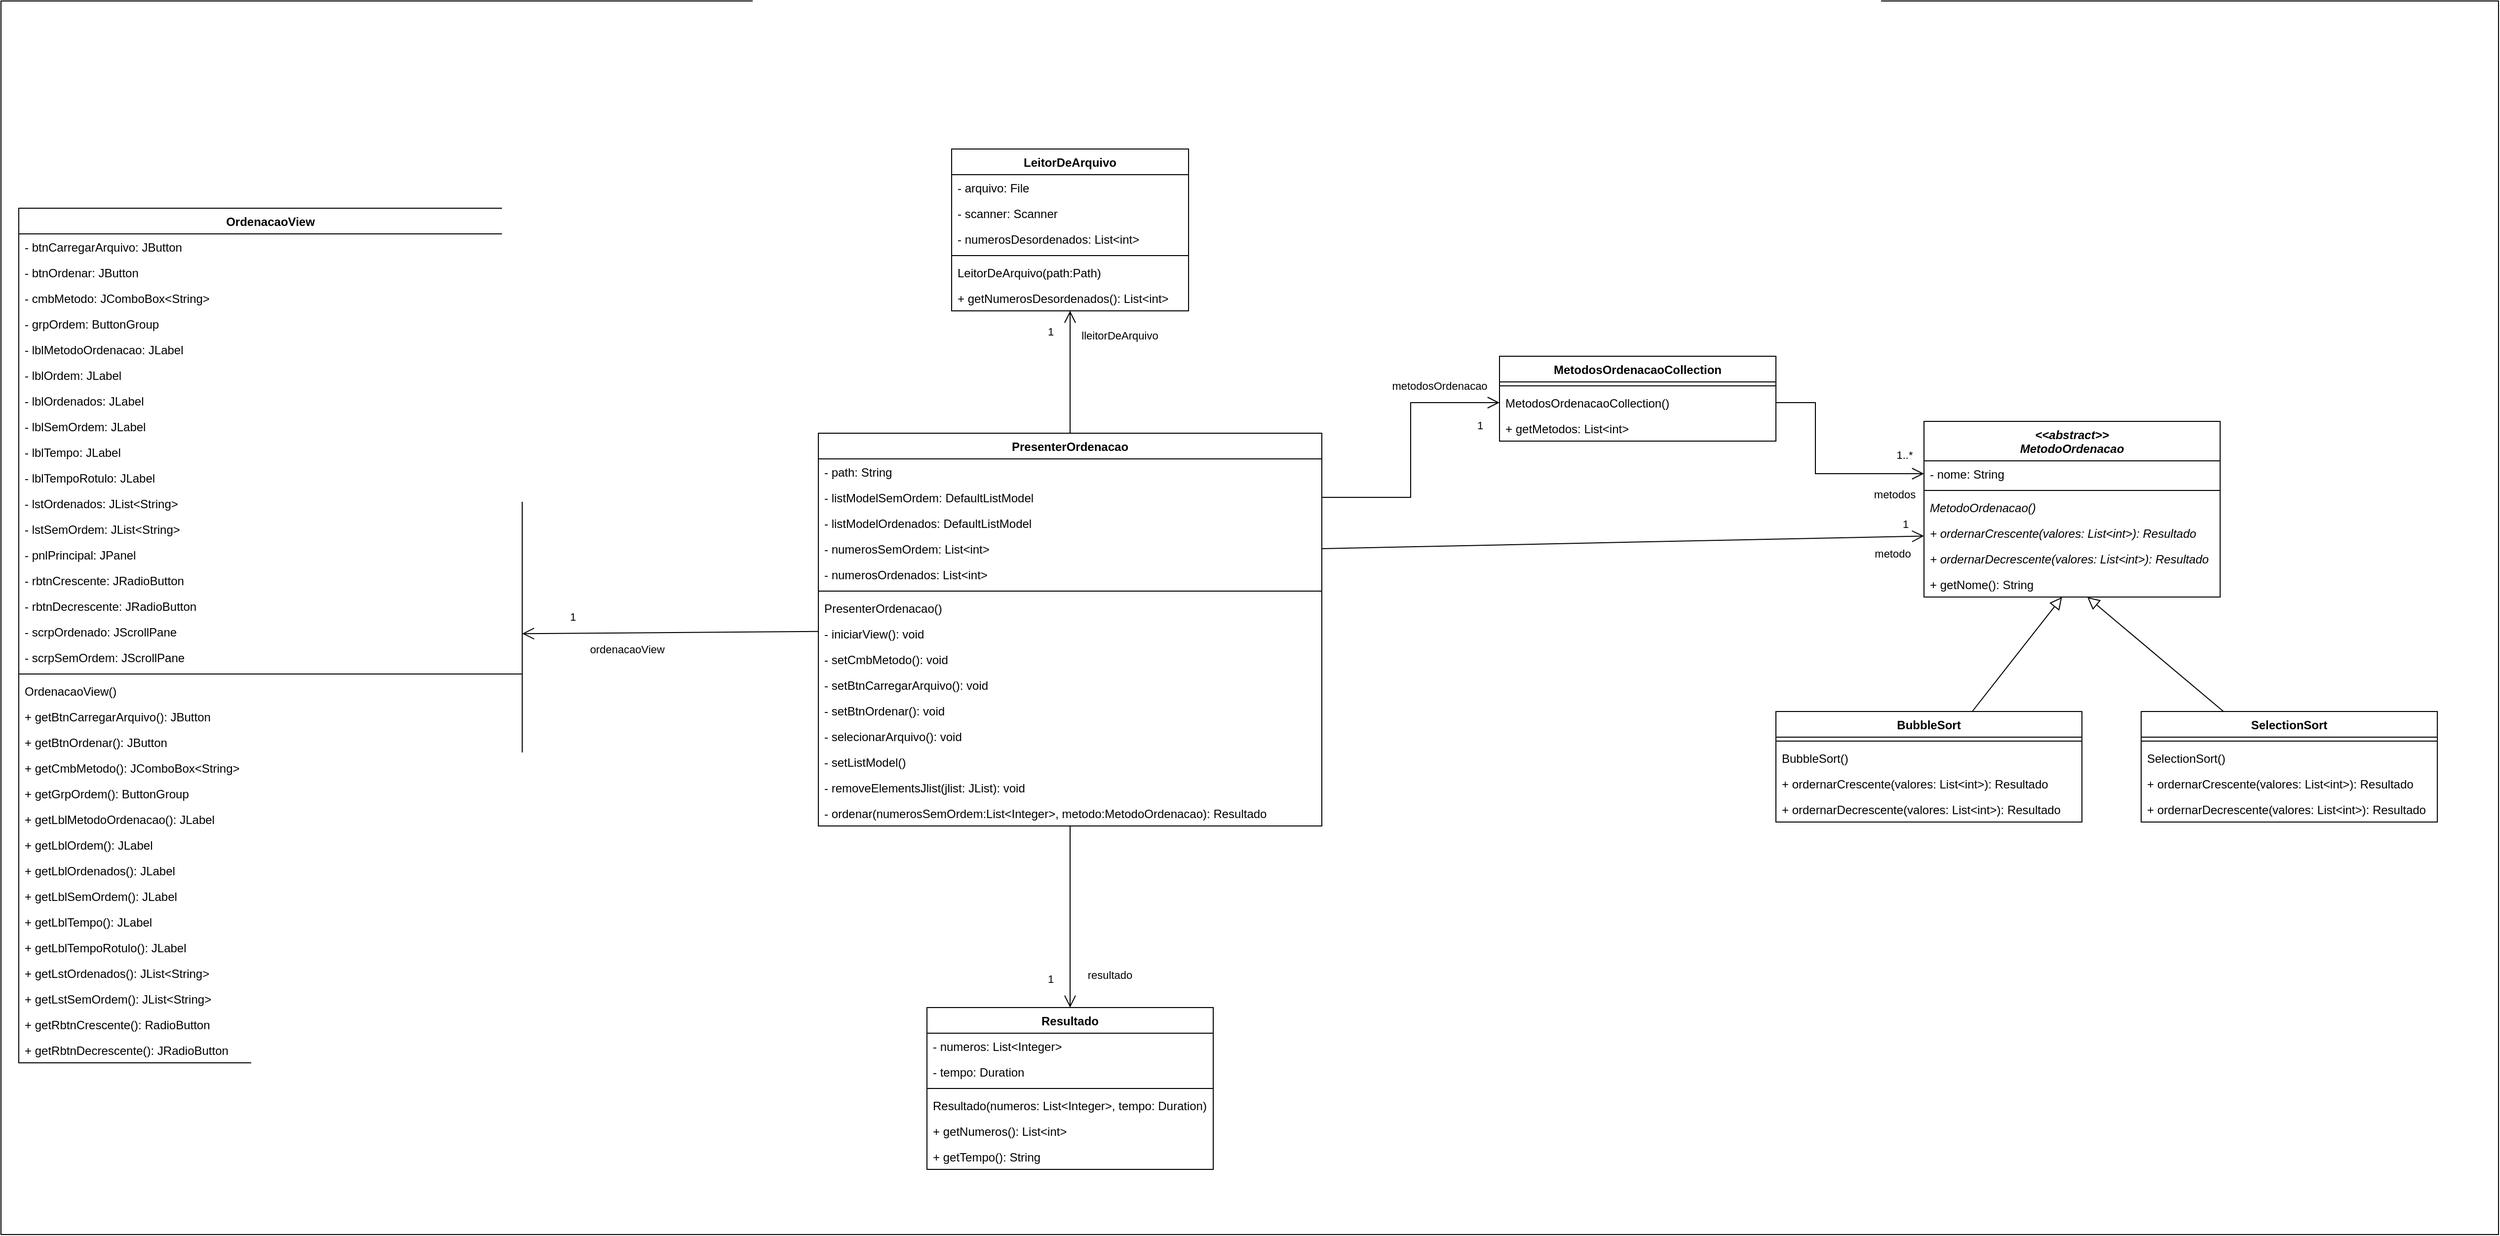 <mxfile version="20.4.0" type="google" pages="2"><diagram id="l1b4FVicy8sJKUDkIVDf" name="Página-1"><mxGraphModel dx="4170" dy="486" grid="1" gridSize="10" guides="1" tooltips="1" connect="1" arrows="1" fold="1" page="1" pageScale="1" pageWidth="827" pageHeight="1169" math="0" shadow="0"><root><mxCell id="0"/><mxCell id="1" parent="0"/><mxCell id="zKyifieySXPkaZdYvUOO-74" value="" style="rounded=0;whiteSpace=wrap;html=1;" parent="1" vertex="1"><mxGeometry x="-2598" y="290" width="2530" height="1250" as="geometry"/></mxCell><mxCell id="zKyifieySXPkaZdYvUOO-75" value="LeitorDeArquivo" style="swimlane;fontStyle=1;align=center;verticalAlign=top;childLayout=stackLayout;horizontal=1;startSize=26;horizontalStack=0;resizeParent=1;resizeParentMax=0;resizeLast=0;collapsible=1;marginBottom=0;" parent="1" vertex="1"><mxGeometry x="-1635" y="440" width="240" height="164" as="geometry"/></mxCell><mxCell id="zKyifieySXPkaZdYvUOO-76" value="- arquivo: File" style="text;strokeColor=none;fillColor=none;align=left;verticalAlign=top;spacingLeft=4;spacingRight=4;overflow=hidden;rotatable=0;points=[[0,0.5],[1,0.5]];portConstraint=eastwest;" parent="zKyifieySXPkaZdYvUOO-75" vertex="1"><mxGeometry y="26" width="240" height="26" as="geometry"/></mxCell><mxCell id="zKyifieySXPkaZdYvUOO-77" value="- scanner: Scanner" style="text;strokeColor=none;fillColor=none;align=left;verticalAlign=top;spacingLeft=4;spacingRight=4;overflow=hidden;rotatable=0;points=[[0,0.5],[1,0.5]];portConstraint=eastwest;" parent="zKyifieySXPkaZdYvUOO-75" vertex="1"><mxGeometry y="52" width="240" height="26" as="geometry"/></mxCell><mxCell id="zKyifieySXPkaZdYvUOO-78" value="- numerosDesordenados: List&lt;int&gt;" style="text;strokeColor=none;fillColor=none;align=left;verticalAlign=top;spacingLeft=4;spacingRight=4;overflow=hidden;rotatable=0;points=[[0,0.5],[1,0.5]];portConstraint=eastwest;" parent="zKyifieySXPkaZdYvUOO-75" vertex="1"><mxGeometry y="78" width="240" height="26" as="geometry"/></mxCell><mxCell id="zKyifieySXPkaZdYvUOO-79" value="" style="line;strokeWidth=1;fillColor=none;align=left;verticalAlign=middle;spacingTop=-1;spacingLeft=3;spacingRight=3;rotatable=0;labelPosition=right;points=[];portConstraint=eastwest;strokeColor=inherit;" parent="zKyifieySXPkaZdYvUOO-75" vertex="1"><mxGeometry y="104" width="240" height="8" as="geometry"/></mxCell><mxCell id="zKyifieySXPkaZdYvUOO-80" value="LeitorDeArquivo(path:Path)" style="text;strokeColor=none;fillColor=none;align=left;verticalAlign=top;spacingLeft=4;spacingRight=4;overflow=hidden;rotatable=0;points=[[0,0.5],[1,0.5]];portConstraint=eastwest;" parent="zKyifieySXPkaZdYvUOO-75" vertex="1"><mxGeometry y="112" width="240" height="26" as="geometry"/></mxCell><mxCell id="zKyifieySXPkaZdYvUOO-81" value="+ getNumerosDesordenados(): List&lt;int&gt;" style="text;strokeColor=none;fillColor=none;align=left;verticalAlign=top;spacingLeft=4;spacingRight=4;overflow=hidden;rotatable=0;points=[[0,0.5],[1,0.5]];portConstraint=eastwest;" parent="zKyifieySXPkaZdYvUOO-75" vertex="1"><mxGeometry y="138" width="240" height="26" as="geometry"/></mxCell><mxCell id="zKyifieySXPkaZdYvUOO-82" style="rounded=0;orthogonalLoop=1;jettySize=auto;html=1;endArrow=open;endFill=0;endSize=10;edgeStyle=orthogonalEdgeStyle;" parent="1" source="zKyifieySXPkaZdYvUOO-93" target="zKyifieySXPkaZdYvUOO-131" edge="1"><mxGeometry relative="1" as="geometry"><mxPoint x="-1260" y="767" as="sourcePoint"/><Array as="points"><mxPoint x="-1170" y="793"/><mxPoint x="-1170" y="697"/></Array></mxGeometry></mxCell><mxCell id="zKyifieySXPkaZdYvUOO-83" value="metodosOrdenacao" style="edgeLabel;html=1;align=center;verticalAlign=middle;resizable=0;points=[];" parent="zKyifieySXPkaZdYvUOO-82" connectable="0" vertex="1"><mxGeometry x="0.472" y="4" relative="1" as="geometry"><mxPoint x="12" y="-13" as="offset"/></mxGeometry></mxCell><mxCell id="zKyifieySXPkaZdYvUOO-84" value="1" style="edgeLabel;html=1;align=center;verticalAlign=middle;resizable=0;points=[];" parent="zKyifieySXPkaZdYvUOO-82" connectable="0" vertex="1"><mxGeometry x="-0.661" y="-1" relative="1" as="geometry"><mxPoint x="113" y="-74" as="offset"/></mxGeometry></mxCell><mxCell id="zKyifieySXPkaZdYvUOO-85" style="edgeStyle=none;rounded=0;orthogonalLoop=1;jettySize=auto;html=1;exitX=0.5;exitY=0;exitDx=0;exitDy=0;entryX=0.5;entryY=1;entryDx=0;entryDy=0;endArrow=open;endFill=0;endSize=10;" parent="1" source="zKyifieySXPkaZdYvUOO-91" target="zKyifieySXPkaZdYvUOO-75" edge="1"><mxGeometry relative="1" as="geometry"/></mxCell><mxCell id="zKyifieySXPkaZdYvUOO-86" value="lleitorDeArquivo" style="edgeLabel;html=1;align=center;verticalAlign=middle;resizable=0;points=[];" parent="zKyifieySXPkaZdYvUOO-85" connectable="0" vertex="1"><mxGeometry x="0.214" y="2" relative="1" as="geometry"><mxPoint x="52" y="-24" as="offset"/></mxGeometry></mxCell><mxCell id="zKyifieySXPkaZdYvUOO-87" value="1" style="edgeLabel;html=1;align=center;verticalAlign=middle;resizable=0;points=[];" parent="zKyifieySXPkaZdYvUOO-85" connectable="0" vertex="1"><mxGeometry x="0.637" y="-1" relative="1" as="geometry"><mxPoint x="-21" y="-2" as="offset"/></mxGeometry></mxCell><mxCell id="zKyifieySXPkaZdYvUOO-88" style="edgeStyle=orthogonalEdgeStyle;rounded=0;orthogonalLoop=1;jettySize=auto;html=1;endArrow=open;endFill=0;endSize=10;" parent="1" source="zKyifieySXPkaZdYvUOO-91" target="zKyifieySXPkaZdYvUOO-136" edge="1"><mxGeometry relative="1" as="geometry"/></mxCell><mxCell id="zKyifieySXPkaZdYvUOO-89" value="resultado" style="edgeLabel;html=1;align=center;verticalAlign=middle;resizable=0;points=[];" parent="zKyifieySXPkaZdYvUOO-88" connectable="0" vertex="1"><mxGeometry x="0.32" y="-2" relative="1" as="geometry"><mxPoint x="42" y="29" as="offset"/></mxGeometry></mxCell><mxCell id="zKyifieySXPkaZdYvUOO-90" value="1" style="edgeLabel;html=1;align=center;verticalAlign=middle;resizable=0;points=[];" parent="zKyifieySXPkaZdYvUOO-88" connectable="0" vertex="1"><mxGeometry x="0.673" y="-1" relative="1" as="geometry"><mxPoint x="-19" y="1" as="offset"/></mxGeometry></mxCell><mxCell id="zKyifieySXPkaZdYvUOO-91" value="PresenterOrdenacao" style="swimlane;fontStyle=1;align=center;verticalAlign=top;childLayout=stackLayout;horizontal=1;startSize=26;horizontalStack=0;resizeParent=1;resizeParentMax=0;resizeLast=0;collapsible=1;marginBottom=0;" parent="1" vertex="1"><mxGeometry x="-1770" y="728" width="510" height="398" as="geometry"/></mxCell><mxCell id="zKyifieySXPkaZdYvUOO-92" value="- path: String" style="text;strokeColor=none;fillColor=none;align=left;verticalAlign=top;spacingLeft=4;spacingRight=4;overflow=hidden;rotatable=0;points=[[0,0.5],[1,0.5]];portConstraint=eastwest;" parent="zKyifieySXPkaZdYvUOO-91" vertex="1"><mxGeometry y="26" width="510" height="26" as="geometry"/></mxCell><mxCell id="zKyifieySXPkaZdYvUOO-93" value="- listModelSemOrdem: DefaultListModel" style="text;strokeColor=none;fillColor=none;align=left;verticalAlign=top;spacingLeft=4;spacingRight=4;overflow=hidden;rotatable=0;points=[[0,0.5],[1,0.5]];portConstraint=eastwest;" parent="zKyifieySXPkaZdYvUOO-91" vertex="1"><mxGeometry y="52" width="510" height="26" as="geometry"/></mxCell><mxCell id="zKyifieySXPkaZdYvUOO-94" value="- listModelOrdenados: DefaultListModel" style="text;strokeColor=none;fillColor=none;align=left;verticalAlign=top;spacingLeft=4;spacingRight=4;overflow=hidden;rotatable=0;points=[[0,0.5],[1,0.5]];portConstraint=eastwest;" parent="zKyifieySXPkaZdYvUOO-91" vertex="1"><mxGeometry y="78" width="510" height="26" as="geometry"/></mxCell><mxCell id="zKyifieySXPkaZdYvUOO-95" value="- numerosSemOrdem: List&lt;int&gt;" style="text;strokeColor=none;fillColor=none;align=left;verticalAlign=top;spacingLeft=4;spacingRight=4;overflow=hidden;rotatable=0;points=[[0,0.5],[1,0.5]];portConstraint=eastwest;" parent="zKyifieySXPkaZdYvUOO-91" vertex="1"><mxGeometry y="104" width="510" height="26" as="geometry"/></mxCell><mxCell id="zKyifieySXPkaZdYvUOO-96" value="- numerosOrdenados: List&lt;int&gt;" style="text;strokeColor=none;fillColor=none;align=left;verticalAlign=top;spacingLeft=4;spacingRight=4;overflow=hidden;rotatable=0;points=[[0,0.5],[1,0.5]];portConstraint=eastwest;" parent="zKyifieySXPkaZdYvUOO-91" vertex="1"><mxGeometry y="130" width="510" height="26" as="geometry"/></mxCell><mxCell id="zKyifieySXPkaZdYvUOO-97" value="" style="line;strokeWidth=1;fillColor=none;align=left;verticalAlign=middle;spacingTop=-1;spacingLeft=3;spacingRight=3;rotatable=0;labelPosition=right;points=[];portConstraint=eastwest;strokeColor=inherit;" parent="zKyifieySXPkaZdYvUOO-91" vertex="1"><mxGeometry y="156" width="510" height="8" as="geometry"/></mxCell><mxCell id="zKyifieySXPkaZdYvUOO-98" value="PresenterOrdenacao()" style="text;strokeColor=none;fillColor=none;align=left;verticalAlign=top;spacingLeft=4;spacingRight=4;overflow=hidden;rotatable=0;points=[[0,0.5],[1,0.5]];portConstraint=eastwest;" parent="zKyifieySXPkaZdYvUOO-91" vertex="1"><mxGeometry y="164" width="510" height="26" as="geometry"/></mxCell><mxCell id="zKyifieySXPkaZdYvUOO-99" value="- iniciarView(): void" style="text;strokeColor=none;fillColor=none;align=left;verticalAlign=top;spacingLeft=4;spacingRight=4;overflow=hidden;rotatable=0;points=[[0,0.5],[1,0.5]];portConstraint=eastwest;" parent="zKyifieySXPkaZdYvUOO-91" vertex="1"><mxGeometry y="190" width="510" height="26" as="geometry"/></mxCell><mxCell id="zKyifieySXPkaZdYvUOO-100" value="- setCmbMetodo(): void" style="text;strokeColor=none;fillColor=none;align=left;verticalAlign=top;spacingLeft=4;spacingRight=4;overflow=hidden;rotatable=0;points=[[0,0.5],[1,0.5]];portConstraint=eastwest;" parent="zKyifieySXPkaZdYvUOO-91" vertex="1"><mxGeometry y="216" width="510" height="26" as="geometry"/></mxCell><mxCell id="zKyifieySXPkaZdYvUOO-101" value="- setBtnCarregarArquivo(): void" style="text;strokeColor=none;fillColor=none;align=left;verticalAlign=top;spacingLeft=4;spacingRight=4;overflow=hidden;rotatable=0;points=[[0,0.5],[1,0.5]];portConstraint=eastwest;" parent="zKyifieySXPkaZdYvUOO-91" vertex="1"><mxGeometry y="242" width="510" height="26" as="geometry"/></mxCell><mxCell id="zKyifieySXPkaZdYvUOO-102" value="- setBtnOrdenar(): void" style="text;strokeColor=none;fillColor=none;align=left;verticalAlign=top;spacingLeft=4;spacingRight=4;overflow=hidden;rotatable=0;points=[[0,0.5],[1,0.5]];portConstraint=eastwest;" parent="zKyifieySXPkaZdYvUOO-91" vertex="1"><mxGeometry y="268" width="510" height="26" as="geometry"/></mxCell><mxCell id="zKyifieySXPkaZdYvUOO-103" value="- selecionarArquivo(): void" style="text;strokeColor=none;fillColor=none;align=left;verticalAlign=top;spacingLeft=4;spacingRight=4;overflow=hidden;rotatable=0;points=[[0,0.5],[1,0.5]];portConstraint=eastwest;" parent="zKyifieySXPkaZdYvUOO-91" vertex="1"><mxGeometry y="294" width="510" height="26" as="geometry"/></mxCell><mxCell id="zKyifieySXPkaZdYvUOO-104" value="- setListModel()" style="text;strokeColor=none;fillColor=none;align=left;verticalAlign=top;spacingLeft=4;spacingRight=4;overflow=hidden;rotatable=0;points=[[0,0.5],[1,0.5]];portConstraint=eastwest;" parent="zKyifieySXPkaZdYvUOO-91" vertex="1"><mxGeometry y="320" width="510" height="26" as="geometry"/></mxCell><mxCell id="zKyifieySXPkaZdYvUOO-105" value="- removeElementsJlist(jlist: JList): void" style="text;strokeColor=none;fillColor=none;align=left;verticalAlign=top;spacingLeft=4;spacingRight=4;overflow=hidden;rotatable=0;points=[[0,0.5],[1,0.5]];portConstraint=eastwest;" parent="zKyifieySXPkaZdYvUOO-91" vertex="1"><mxGeometry y="346" width="510" height="26" as="geometry"/></mxCell><mxCell id="zKyifieySXPkaZdYvUOO-106" value="- ordenar(numerosSemOrdem:List&lt;Integer&gt;, metodo:MetodoOrdenacao): Resultado" style="text;strokeColor=none;fillColor=none;align=left;verticalAlign=top;spacingLeft=4;spacingRight=4;overflow=hidden;rotatable=0;points=[[0,0.5],[1,0.5]];portConstraint=eastwest;" parent="zKyifieySXPkaZdYvUOO-91" vertex="1"><mxGeometry y="372" width="510" height="26" as="geometry"/></mxCell><mxCell id="zKyifieySXPkaZdYvUOO-107" style="rounded=0;orthogonalLoop=1;jettySize=auto;html=1;endArrow=block;endFill=0;endSize=10;" parent="1" source="zKyifieySXPkaZdYvUOO-108" target="zKyifieySXPkaZdYvUOO-125" edge="1"><mxGeometry relative="1" as="geometry"><mxPoint x="-551.818" y="900" as="targetPoint"/></mxGeometry></mxCell><mxCell id="zKyifieySXPkaZdYvUOO-108" value="BubbleSort" style="swimlane;fontStyle=1;align=center;verticalAlign=top;childLayout=stackLayout;horizontal=1;startSize=26;horizontalStack=0;resizeParent=1;resizeParentMax=0;resizeLast=0;collapsible=1;marginBottom=0;" parent="1" vertex="1"><mxGeometry x="-800" y="1010" width="310" height="112" as="geometry"/></mxCell><mxCell id="zKyifieySXPkaZdYvUOO-109" value="" style="line;strokeWidth=1;fillColor=none;align=left;verticalAlign=middle;spacingTop=-1;spacingLeft=3;spacingRight=3;rotatable=0;labelPosition=right;points=[];portConstraint=eastwest;strokeColor=inherit;" parent="zKyifieySXPkaZdYvUOO-108" vertex="1"><mxGeometry y="26" width="310" height="8" as="geometry"/></mxCell><mxCell id="zKyifieySXPkaZdYvUOO-110" value="BubbleSort()" style="text;strokeColor=none;fillColor=none;align=left;verticalAlign=top;spacingLeft=4;spacingRight=4;overflow=hidden;rotatable=0;points=[[0,0.5],[1,0.5]];portConstraint=eastwest;" parent="zKyifieySXPkaZdYvUOO-108" vertex="1"><mxGeometry y="34" width="310" height="26" as="geometry"/></mxCell><mxCell id="zKyifieySXPkaZdYvUOO-111" value="+ ordernarCrescente(valores: List&lt;int&gt;): Resultado" style="text;strokeColor=none;fillColor=none;align=left;verticalAlign=top;spacingLeft=4;spacingRight=4;overflow=hidden;rotatable=0;points=[[0,0.5],[1,0.5]];portConstraint=eastwest;" parent="zKyifieySXPkaZdYvUOO-108" vertex="1"><mxGeometry y="60" width="310" height="26" as="geometry"/></mxCell><mxCell id="zKyifieySXPkaZdYvUOO-112" value="+ ordernarDecrescente(valores: List&lt;int&gt;): Resultado" style="text;strokeColor=none;fillColor=none;align=left;verticalAlign=top;spacingLeft=4;spacingRight=4;overflow=hidden;rotatable=0;points=[[0,0.5],[1,0.5]];portConstraint=eastwest;" parent="zKyifieySXPkaZdYvUOO-108" vertex="1"><mxGeometry y="86" width="310" height="26" as="geometry"/></mxCell><mxCell id="zKyifieySXPkaZdYvUOO-113" style="rounded=0;orthogonalLoop=1;jettySize=auto;html=1;endArrow=block;endFill=0;endSize=10;" parent="1" source="zKyifieySXPkaZdYvUOO-114" target="zKyifieySXPkaZdYvUOO-125" edge="1"><mxGeometry relative="1" as="geometry"><mxPoint x="-467.727" y="900" as="targetPoint"/></mxGeometry></mxCell><mxCell id="zKyifieySXPkaZdYvUOO-114" value="SelectionSort" style="swimlane;fontStyle=1;align=center;verticalAlign=top;childLayout=stackLayout;horizontal=1;startSize=26;horizontalStack=0;resizeParent=1;resizeParentMax=0;resizeLast=0;collapsible=1;marginBottom=0;" parent="1" vertex="1"><mxGeometry x="-430" y="1010" width="300" height="112" as="geometry"/></mxCell><mxCell id="zKyifieySXPkaZdYvUOO-115" value="" style="line;strokeWidth=1;fillColor=none;align=left;verticalAlign=middle;spacingTop=-1;spacingLeft=3;spacingRight=3;rotatable=0;labelPosition=right;points=[];portConstraint=eastwest;strokeColor=inherit;" parent="zKyifieySXPkaZdYvUOO-114" vertex="1"><mxGeometry y="26" width="300" height="8" as="geometry"/></mxCell><mxCell id="zKyifieySXPkaZdYvUOO-116" value="SelectionSort()" style="text;strokeColor=none;fillColor=none;align=left;verticalAlign=top;spacingLeft=4;spacingRight=4;overflow=hidden;rotatable=0;points=[[0,0.5],[1,0.5]];portConstraint=eastwest;" parent="zKyifieySXPkaZdYvUOO-114" vertex="1"><mxGeometry y="34" width="300" height="26" as="geometry"/></mxCell><mxCell id="zKyifieySXPkaZdYvUOO-117" value="+ ordernarCrescente(valores: List&lt;int&gt;): Resultado" style="text;strokeColor=none;fillColor=none;align=left;verticalAlign=top;spacingLeft=4;spacingRight=4;overflow=hidden;rotatable=0;points=[[0,0.5],[1,0.5]];portConstraint=eastwest;" parent="zKyifieySXPkaZdYvUOO-114" vertex="1"><mxGeometry y="60" width="300" height="26" as="geometry"/></mxCell><mxCell id="zKyifieySXPkaZdYvUOO-118" value="+ ordernarDecrescente(valores: List&lt;int&gt;): Resultado" style="text;strokeColor=none;fillColor=none;align=left;verticalAlign=top;spacingLeft=4;spacingRight=4;overflow=hidden;rotatable=0;points=[[0,0.5],[1,0.5]];portConstraint=eastwest;" parent="zKyifieySXPkaZdYvUOO-114" vertex="1"><mxGeometry y="86" width="300" height="26" as="geometry"/></mxCell><mxCell id="zKyifieySXPkaZdYvUOO-119" value="&lt;&lt;abstract&gt;&gt;&#10;MetodoOrdenacao" style="swimlane;fontStyle=3;align=center;verticalAlign=top;childLayout=stackLayout;horizontal=1;startSize=40;horizontalStack=0;resizeParent=1;resizeParentMax=0;resizeLast=0;collapsible=1;marginBottom=0;" parent="1" vertex="1"><mxGeometry x="-650" y="716" width="300" height="178" as="geometry"/></mxCell><mxCell id="zKyifieySXPkaZdYvUOO-120" value="- nome: String" style="text;strokeColor=none;fillColor=none;align=left;verticalAlign=top;spacingLeft=4;spacingRight=4;overflow=hidden;rotatable=0;points=[[0,0.5],[1,0.5]];portConstraint=eastwest;" parent="zKyifieySXPkaZdYvUOO-119" vertex="1"><mxGeometry y="40" width="300" height="26" as="geometry"/></mxCell><mxCell id="zKyifieySXPkaZdYvUOO-121" value="" style="line;strokeWidth=1;fillColor=none;align=left;verticalAlign=middle;spacingTop=-1;spacingLeft=3;spacingRight=3;rotatable=0;labelPosition=right;points=[];portConstraint=eastwest;strokeColor=inherit;" parent="zKyifieySXPkaZdYvUOO-119" vertex="1"><mxGeometry y="66" width="300" height="8" as="geometry"/></mxCell><mxCell id="zKyifieySXPkaZdYvUOO-122" value="MetodoOrdenacao()" style="text;strokeColor=none;fillColor=none;align=left;verticalAlign=top;spacingLeft=4;spacingRight=4;overflow=hidden;rotatable=0;points=[[0,0.5],[1,0.5]];portConstraint=eastwest;fontStyle=2" parent="zKyifieySXPkaZdYvUOO-119" vertex="1"><mxGeometry y="74" width="300" height="26" as="geometry"/></mxCell><mxCell id="zKyifieySXPkaZdYvUOO-123" value="+ ordernarCrescente(valores: List&lt;int&gt;): Resultado" style="text;strokeColor=none;fillColor=none;align=left;verticalAlign=top;spacingLeft=4;spacingRight=4;overflow=hidden;rotatable=0;points=[[0,0.5],[1,0.5]];portConstraint=eastwest;fontStyle=2" parent="zKyifieySXPkaZdYvUOO-119" vertex="1"><mxGeometry y="100" width="300" height="26" as="geometry"/></mxCell><mxCell id="zKyifieySXPkaZdYvUOO-124" value="+ ordernarDecrescente(valores: List&lt;int&gt;): Resultado" style="text;strokeColor=none;fillColor=none;align=left;verticalAlign=top;spacingLeft=4;spacingRight=4;overflow=hidden;rotatable=0;points=[[0,0.5],[1,0.5]];portConstraint=eastwest;fontStyle=2" parent="zKyifieySXPkaZdYvUOO-119" vertex="1"><mxGeometry y="126" width="300" height="26" as="geometry"/></mxCell><mxCell id="zKyifieySXPkaZdYvUOO-125" value="+ getNome(): String" style="text;strokeColor=none;fillColor=none;align=left;verticalAlign=top;spacingLeft=4;spacingRight=4;overflow=hidden;rotatable=0;points=[[0,0.5],[1,0.5]];portConstraint=eastwest;fontStyle=0" parent="zKyifieySXPkaZdYvUOO-119" vertex="1"><mxGeometry y="152" width="300" height="26" as="geometry"/></mxCell><mxCell id="zKyifieySXPkaZdYvUOO-126" value="" style="rounded=0;orthogonalLoop=1;jettySize=auto;html=1;endArrow=open;endFill=0;endSize=10;exitX=1;exitY=0.5;exitDx=0;exitDy=0;edgeStyle=orthogonalEdgeStyle;" parent="1" source="zKyifieySXPkaZdYvUOO-131" target="zKyifieySXPkaZdYvUOO-120" edge="1"><mxGeometry relative="1" as="geometry"><mxPoint x="-761" y="781.0" as="sourcePoint"/><mxPoint x="-651" y="781.0" as="targetPoint"/><Array as="points"><mxPoint x="-760" y="697"/><mxPoint x="-760" y="769"/></Array></mxGeometry></mxCell><mxCell id="zKyifieySXPkaZdYvUOO-127" value="metodos" style="edgeLabel;html=1;align=center;verticalAlign=middle;resizable=0;points=[];" parent="zKyifieySXPkaZdYvUOO-126" connectable="0" vertex="1"><mxGeometry x="0.364" y="-3" relative="1" as="geometry"><mxPoint x="40" y="18" as="offset"/></mxGeometry></mxCell><mxCell id="zKyifieySXPkaZdYvUOO-128" value="1..*" style="edgeLabel;html=1;align=center;verticalAlign=middle;resizable=0;points=[];" parent="zKyifieySXPkaZdYvUOO-126" connectable="0" vertex="1"><mxGeometry x="0.394" y="1" relative="1" as="geometry"><mxPoint x="47" y="-18" as="offset"/></mxGeometry></mxCell><mxCell id="zKyifieySXPkaZdYvUOO-129" value="MetodosOrdenacaoCollection" style="swimlane;fontStyle=1;align=center;verticalAlign=top;childLayout=stackLayout;horizontal=1;startSize=26;horizontalStack=0;resizeParent=1;resizeParentMax=0;resizeLast=0;collapsible=1;marginBottom=0;" parent="1" vertex="1"><mxGeometry x="-1080" y="650" width="280" height="86" as="geometry"/></mxCell><mxCell id="zKyifieySXPkaZdYvUOO-130" value="" style="line;strokeWidth=1;fillColor=none;align=left;verticalAlign=middle;spacingTop=-1;spacingLeft=3;spacingRight=3;rotatable=0;labelPosition=right;points=[];portConstraint=eastwest;strokeColor=inherit;" parent="zKyifieySXPkaZdYvUOO-129" vertex="1"><mxGeometry y="26" width="280" height="8" as="geometry"/></mxCell><mxCell id="zKyifieySXPkaZdYvUOO-131" value="MetodosOrdenacaoCollection()" style="text;strokeColor=none;fillColor=none;align=left;verticalAlign=top;spacingLeft=4;spacingRight=4;overflow=hidden;rotatable=0;points=[[0,0.5],[1,0.5]];portConstraint=eastwest;" parent="zKyifieySXPkaZdYvUOO-129" vertex="1"><mxGeometry y="34" width="280" height="26" as="geometry"/></mxCell><mxCell id="zKyifieySXPkaZdYvUOO-132" value="+ getMetodos: List&lt;int&gt;" style="text;strokeColor=none;fillColor=none;align=left;verticalAlign=top;spacingLeft=4;spacingRight=4;overflow=hidden;rotatable=0;points=[[0,0.5],[1,0.5]];portConstraint=eastwest;" parent="zKyifieySXPkaZdYvUOO-129" vertex="1"><mxGeometry y="60" width="280" height="26" as="geometry"/></mxCell><mxCell id="zKyifieySXPkaZdYvUOO-133" style="rounded=0;orthogonalLoop=1;jettySize=auto;html=1;endArrow=open;endFill=0;endSize=10;exitX=1;exitY=0.5;exitDx=0;exitDy=0;" parent="1" source="zKyifieySXPkaZdYvUOO-95" target="zKyifieySXPkaZdYvUOO-123" edge="1"><mxGeometry relative="1" as="geometry"><mxPoint x="-1240" y="840" as="sourcePoint"/><mxPoint x="-750" y="860" as="targetPoint"/></mxGeometry></mxCell><mxCell id="zKyifieySXPkaZdYvUOO-134" value="metodo" style="edgeLabel;html=1;align=center;verticalAlign=middle;resizable=0;points=[];" parent="zKyifieySXPkaZdYvUOO-133" connectable="0" vertex="1"><mxGeometry x="0.893" y="-5" relative="1" as="geometry"><mxPoint y="12" as="offset"/></mxGeometry></mxCell><mxCell id="zKyifieySXPkaZdYvUOO-135" value="1" style="edgeLabel;html=1;align=center;verticalAlign=middle;resizable=0;points=[];" parent="zKyifieySXPkaZdYvUOO-133" connectable="0" vertex="1"><mxGeometry x="0.886" relative="1" as="geometry"><mxPoint x="15" y="-13" as="offset"/></mxGeometry></mxCell><mxCell id="zKyifieySXPkaZdYvUOO-136" value="Resultado" style="swimlane;fontStyle=1;align=center;verticalAlign=top;childLayout=stackLayout;horizontal=1;startSize=26;horizontalStack=0;resizeParent=1;resizeParentMax=0;resizeLast=0;collapsible=1;marginBottom=0;" parent="1" vertex="1"><mxGeometry x="-1660" y="1310" width="290" height="164" as="geometry"/></mxCell><mxCell id="zKyifieySXPkaZdYvUOO-137" value="- numeros: List&lt;Integer&gt;" style="text;strokeColor=none;fillColor=none;align=left;verticalAlign=top;spacingLeft=4;spacingRight=4;overflow=hidden;rotatable=0;points=[[0,0.5],[1,0.5]];portConstraint=eastwest;" parent="zKyifieySXPkaZdYvUOO-136" vertex="1"><mxGeometry y="26" width="290" height="26" as="geometry"/></mxCell><mxCell id="zKyifieySXPkaZdYvUOO-138" value="- tempo: Duration" style="text;strokeColor=none;fillColor=none;align=left;verticalAlign=top;spacingLeft=4;spacingRight=4;overflow=hidden;rotatable=0;points=[[0,0.5],[1,0.5]];portConstraint=eastwest;" parent="zKyifieySXPkaZdYvUOO-136" vertex="1"><mxGeometry y="52" width="290" height="26" as="geometry"/></mxCell><mxCell id="zKyifieySXPkaZdYvUOO-139" value="" style="line;strokeWidth=1;fillColor=none;align=left;verticalAlign=middle;spacingTop=-1;spacingLeft=3;spacingRight=3;rotatable=0;labelPosition=right;points=[];portConstraint=eastwest;strokeColor=inherit;" parent="zKyifieySXPkaZdYvUOO-136" vertex="1"><mxGeometry y="78" width="290" height="8" as="geometry"/></mxCell><mxCell id="zKyifieySXPkaZdYvUOO-140" value="Resultado(numeros: List&lt;Integer&gt;, tempo: Duration)" style="text;strokeColor=none;fillColor=none;align=left;verticalAlign=top;spacingLeft=4;spacingRight=4;overflow=hidden;rotatable=0;points=[[0,0.5],[1,0.5]];portConstraint=eastwest;" parent="zKyifieySXPkaZdYvUOO-136" vertex="1"><mxGeometry y="86" width="290" height="26" as="geometry"/></mxCell><mxCell id="zKyifieySXPkaZdYvUOO-141" value="+ getNumeros(): List&lt;int&gt;" style="text;strokeColor=none;fillColor=none;align=left;verticalAlign=top;spacingLeft=4;spacingRight=4;overflow=hidden;rotatable=0;points=[[0,0.5],[1,0.5]];portConstraint=eastwest;" parent="zKyifieySXPkaZdYvUOO-136" vertex="1"><mxGeometry y="112" width="290" height="26" as="geometry"/></mxCell><mxCell id="zKyifieySXPkaZdYvUOO-142" value="+ getTempo(): String" style="text;strokeColor=none;fillColor=none;align=left;verticalAlign=top;spacingLeft=4;spacingRight=4;overflow=hidden;rotatable=0;points=[[0,0.5],[1,0.5]];portConstraint=eastwest;" parent="zKyifieySXPkaZdYvUOO-136" vertex="1"><mxGeometry y="138" width="290" height="26" as="geometry"/></mxCell><mxCell id="zKyifieySXPkaZdYvUOO-143" value="OrdenacaoView" style="swimlane;fontStyle=1;align=center;verticalAlign=top;childLayout=stackLayout;horizontal=1;startSize=26;horizontalStack=0;resizeParent=1;resizeParentMax=0;resizeLast=0;collapsible=1;marginBottom=0;" parent="1" vertex="1"><mxGeometry x="-2580" y="500" width="510" height="866" as="geometry"/></mxCell><mxCell id="zKyifieySXPkaZdYvUOO-144" value="- btnCarregarArquivo: JButton" style="text;strokeColor=none;fillColor=none;align=left;verticalAlign=top;spacingLeft=4;spacingRight=4;overflow=hidden;rotatable=0;points=[[0,0.5],[1,0.5]];portConstraint=eastwest;" parent="zKyifieySXPkaZdYvUOO-143" vertex="1"><mxGeometry y="26" width="510" height="26" as="geometry"/></mxCell><mxCell id="zKyifieySXPkaZdYvUOO-145" value="- btnOrdenar: JButton" style="text;strokeColor=none;fillColor=none;align=left;verticalAlign=top;spacingLeft=4;spacingRight=4;overflow=hidden;rotatable=0;points=[[0,0.5],[1,0.5]];portConstraint=eastwest;" parent="zKyifieySXPkaZdYvUOO-143" vertex="1"><mxGeometry y="52" width="510" height="26" as="geometry"/></mxCell><mxCell id="zKyifieySXPkaZdYvUOO-146" value="- cmbMetodo: JComboBox&lt;String&gt;" style="text;strokeColor=none;fillColor=none;align=left;verticalAlign=top;spacingLeft=4;spacingRight=4;overflow=hidden;rotatable=0;points=[[0,0.5],[1,0.5]];portConstraint=eastwest;" parent="zKyifieySXPkaZdYvUOO-143" vertex="1"><mxGeometry y="78" width="510" height="26" as="geometry"/></mxCell><mxCell id="zKyifieySXPkaZdYvUOO-147" value="- grpOrdem: ButtonGroup" style="text;strokeColor=none;fillColor=none;align=left;verticalAlign=top;spacingLeft=4;spacingRight=4;overflow=hidden;rotatable=0;points=[[0,0.5],[1,0.5]];portConstraint=eastwest;" parent="zKyifieySXPkaZdYvUOO-143" vertex="1"><mxGeometry y="104" width="510" height="26" as="geometry"/></mxCell><mxCell id="zKyifieySXPkaZdYvUOO-148" value="- lblMetodoOrdenacao: JLabel" style="text;strokeColor=none;fillColor=none;align=left;verticalAlign=top;spacingLeft=4;spacingRight=4;overflow=hidden;rotatable=0;points=[[0,0.5],[1,0.5]];portConstraint=eastwest;" parent="zKyifieySXPkaZdYvUOO-143" vertex="1"><mxGeometry y="130" width="510" height="26" as="geometry"/></mxCell><mxCell id="zKyifieySXPkaZdYvUOO-149" value="- lblOrdem: JLabel" style="text;strokeColor=none;fillColor=none;align=left;verticalAlign=top;spacingLeft=4;spacingRight=4;overflow=hidden;rotatable=0;points=[[0,0.5],[1,0.5]];portConstraint=eastwest;" parent="zKyifieySXPkaZdYvUOO-143" vertex="1"><mxGeometry y="156" width="510" height="26" as="geometry"/></mxCell><mxCell id="zKyifieySXPkaZdYvUOO-150" value=" - lblOrdenados: JLabel" style="text;strokeColor=none;fillColor=none;align=left;verticalAlign=top;spacingLeft=4;spacingRight=4;overflow=hidden;rotatable=0;points=[[0,0.5],[1,0.5]];portConstraint=eastwest;" parent="zKyifieySXPkaZdYvUOO-143" vertex="1"><mxGeometry y="182" width="510" height="26" as="geometry"/></mxCell><mxCell id="zKyifieySXPkaZdYvUOO-151" value="- lblSemOrdem: JLabel" style="text;strokeColor=none;fillColor=none;align=left;verticalAlign=top;spacingLeft=4;spacingRight=4;overflow=hidden;rotatable=0;points=[[0,0.5],[1,0.5]];portConstraint=eastwest;" parent="zKyifieySXPkaZdYvUOO-143" vertex="1"><mxGeometry y="208" width="510" height="26" as="geometry"/></mxCell><mxCell id="zKyifieySXPkaZdYvUOO-152" value="- lblTempo: JLabel" style="text;strokeColor=none;fillColor=none;align=left;verticalAlign=top;spacingLeft=4;spacingRight=4;overflow=hidden;rotatable=0;points=[[0,0.5],[1,0.5]];portConstraint=eastwest;" parent="zKyifieySXPkaZdYvUOO-143" vertex="1"><mxGeometry y="234" width="510" height="26" as="geometry"/></mxCell><mxCell id="zKyifieySXPkaZdYvUOO-153" value="- lblTempoRotulo: JLabel" style="text;strokeColor=none;fillColor=none;align=left;verticalAlign=top;spacingLeft=4;spacingRight=4;overflow=hidden;rotatable=0;points=[[0,0.5],[1,0.5]];portConstraint=eastwest;" parent="zKyifieySXPkaZdYvUOO-143" vertex="1"><mxGeometry y="260" width="510" height="26" as="geometry"/></mxCell><mxCell id="zKyifieySXPkaZdYvUOO-154" value=" - lstOrdenados: JList&lt;String&gt;" style="text;strokeColor=none;fillColor=none;align=left;verticalAlign=top;spacingLeft=4;spacingRight=4;overflow=hidden;rotatable=0;points=[[0,0.5],[1,0.5]];portConstraint=eastwest;" parent="zKyifieySXPkaZdYvUOO-143" vertex="1"><mxGeometry y="286" width="510" height="26" as="geometry"/></mxCell><mxCell id="zKyifieySXPkaZdYvUOO-155" value="- lstSemOrdem: JList&lt;String&gt;" style="text;strokeColor=none;fillColor=none;align=left;verticalAlign=top;spacingLeft=4;spacingRight=4;overflow=hidden;rotatable=0;points=[[0,0.5],[1,0.5]];portConstraint=eastwest;" parent="zKyifieySXPkaZdYvUOO-143" vertex="1"><mxGeometry y="312" width="510" height="26" as="geometry"/></mxCell><mxCell id="zKyifieySXPkaZdYvUOO-156" value="- pnlPrincipal: JPanel" style="text;strokeColor=none;fillColor=none;align=left;verticalAlign=top;spacingLeft=4;spacingRight=4;overflow=hidden;rotatable=0;points=[[0,0.5],[1,0.5]];portConstraint=eastwest;" parent="zKyifieySXPkaZdYvUOO-143" vertex="1"><mxGeometry y="338" width="510" height="26" as="geometry"/></mxCell><mxCell id="zKyifieySXPkaZdYvUOO-157" value=" - rbtnCrescente: JRadioButton" style="text;strokeColor=none;fillColor=none;align=left;verticalAlign=top;spacingLeft=4;spacingRight=4;overflow=hidden;rotatable=0;points=[[0,0.5],[1,0.5]];portConstraint=eastwest;" parent="zKyifieySXPkaZdYvUOO-143" vertex="1"><mxGeometry y="364" width="510" height="26" as="geometry"/></mxCell><mxCell id="zKyifieySXPkaZdYvUOO-158" value="- rbtnDecrescente: JRadioButton" style="text;strokeColor=none;fillColor=none;align=left;verticalAlign=top;spacingLeft=4;spacingRight=4;overflow=hidden;rotatable=0;points=[[0,0.5],[1,0.5]];portConstraint=eastwest;" parent="zKyifieySXPkaZdYvUOO-143" vertex="1"><mxGeometry y="390" width="510" height="26" as="geometry"/></mxCell><mxCell id="zKyifieySXPkaZdYvUOO-159" value=" - scrpOrdenado: JScrollPane" style="text;strokeColor=none;fillColor=none;align=left;verticalAlign=top;spacingLeft=4;spacingRight=4;overflow=hidden;rotatable=0;points=[[0,0.5],[1,0.5]];portConstraint=eastwest;" parent="zKyifieySXPkaZdYvUOO-143" vertex="1"><mxGeometry y="416" width="510" height="26" as="geometry"/></mxCell><mxCell id="zKyifieySXPkaZdYvUOO-160" value="- scrpSemOrdem: JScrollPane" style="text;strokeColor=none;fillColor=none;align=left;verticalAlign=top;spacingLeft=4;spacingRight=4;overflow=hidden;rotatable=0;points=[[0,0.5],[1,0.5]];portConstraint=eastwest;" parent="zKyifieySXPkaZdYvUOO-143" vertex="1"><mxGeometry y="442" width="510" height="26" as="geometry"/></mxCell><mxCell id="zKyifieySXPkaZdYvUOO-161" value="" style="line;strokeWidth=1;fillColor=none;align=left;verticalAlign=middle;spacingTop=-1;spacingLeft=3;spacingRight=3;rotatable=0;labelPosition=right;points=[];portConstraint=eastwest;strokeColor=inherit;" parent="zKyifieySXPkaZdYvUOO-143" vertex="1"><mxGeometry y="468" width="510" height="8" as="geometry"/></mxCell><mxCell id="zKyifieySXPkaZdYvUOO-162" value="OrdenacaoView()" style="text;strokeColor=none;fillColor=none;align=left;verticalAlign=top;spacingLeft=4;spacingRight=4;overflow=hidden;rotatable=0;points=[[0,0.5],[1,0.5]];portConstraint=eastwest;" parent="zKyifieySXPkaZdYvUOO-143" vertex="1"><mxGeometry y="476" width="510" height="26" as="geometry"/></mxCell><mxCell id="zKyifieySXPkaZdYvUOO-163" value="+ getBtnCarregarArquivo(): JButton" style="text;strokeColor=none;fillColor=none;align=left;verticalAlign=top;spacingLeft=4;spacingRight=4;overflow=hidden;rotatable=0;points=[[0,0.5],[1,0.5]];portConstraint=eastwest;" parent="zKyifieySXPkaZdYvUOO-143" vertex="1"><mxGeometry y="502" width="510" height="26" as="geometry"/></mxCell><mxCell id="zKyifieySXPkaZdYvUOO-164" value="+ getBtnOrdenar(): JButton" style="text;strokeColor=none;fillColor=none;align=left;verticalAlign=top;spacingLeft=4;spacingRight=4;overflow=hidden;rotatable=0;points=[[0,0.5],[1,0.5]];portConstraint=eastwest;" parent="zKyifieySXPkaZdYvUOO-143" vertex="1"><mxGeometry y="528" width="510" height="26" as="geometry"/></mxCell><mxCell id="zKyifieySXPkaZdYvUOO-165" value="+ getCmbMetodo(): JComboBox&lt;String&gt;" style="text;strokeColor=none;fillColor=none;align=left;verticalAlign=top;spacingLeft=4;spacingRight=4;overflow=hidden;rotatable=0;points=[[0,0.5],[1,0.5]];portConstraint=eastwest;" parent="zKyifieySXPkaZdYvUOO-143" vertex="1"><mxGeometry y="554" width="510" height="26" as="geometry"/></mxCell><mxCell id="zKyifieySXPkaZdYvUOO-166" value="+ getGrpOrdem(): ButtonGroup" style="text;strokeColor=none;fillColor=none;align=left;verticalAlign=top;spacingLeft=4;spacingRight=4;overflow=hidden;rotatable=0;points=[[0,0.5],[1,0.5]];portConstraint=eastwest;" parent="zKyifieySXPkaZdYvUOO-143" vertex="1"><mxGeometry y="580" width="510" height="26" as="geometry"/></mxCell><mxCell id="zKyifieySXPkaZdYvUOO-167" value="+ getLblMetodoOrdenacao(): JLabel" style="text;strokeColor=none;fillColor=none;align=left;verticalAlign=top;spacingLeft=4;spacingRight=4;overflow=hidden;rotatable=0;points=[[0,0.5],[1,0.5]];portConstraint=eastwest;" parent="zKyifieySXPkaZdYvUOO-143" vertex="1"><mxGeometry y="606" width="510" height="26" as="geometry"/></mxCell><mxCell id="zKyifieySXPkaZdYvUOO-168" value="+ getLblOrdem(): JLabel" style="text;strokeColor=none;fillColor=none;align=left;verticalAlign=top;spacingLeft=4;spacingRight=4;overflow=hidden;rotatable=0;points=[[0,0.5],[1,0.5]];portConstraint=eastwest;" parent="zKyifieySXPkaZdYvUOO-143" vertex="1"><mxGeometry y="632" width="510" height="26" as="geometry"/></mxCell><mxCell id="zKyifieySXPkaZdYvUOO-169" value="+ getLblOrdenados(): JLabel" style="text;strokeColor=none;fillColor=none;align=left;verticalAlign=top;spacingLeft=4;spacingRight=4;overflow=hidden;rotatable=0;points=[[0,0.5],[1,0.5]];portConstraint=eastwest;" parent="zKyifieySXPkaZdYvUOO-143" vertex="1"><mxGeometry y="658" width="510" height="26" as="geometry"/></mxCell><mxCell id="zKyifieySXPkaZdYvUOO-170" value="+ getLblSemOrdem(): JLabel" style="text;strokeColor=none;fillColor=none;align=left;verticalAlign=top;spacingLeft=4;spacingRight=4;overflow=hidden;rotatable=0;points=[[0,0.5],[1,0.5]];portConstraint=eastwest;" parent="zKyifieySXPkaZdYvUOO-143" vertex="1"><mxGeometry y="684" width="510" height="26" as="geometry"/></mxCell><mxCell id="zKyifieySXPkaZdYvUOO-171" value="+ getLblTempo(): JLabel" style="text;strokeColor=none;fillColor=none;align=left;verticalAlign=top;spacingLeft=4;spacingRight=4;overflow=hidden;rotatable=0;points=[[0,0.5],[1,0.5]];portConstraint=eastwest;" parent="zKyifieySXPkaZdYvUOO-143" vertex="1"><mxGeometry y="710" width="510" height="26" as="geometry"/></mxCell><mxCell id="zKyifieySXPkaZdYvUOO-172" value="+ getLblTempoRotulo(): JLabel" style="text;strokeColor=none;fillColor=none;align=left;verticalAlign=top;spacingLeft=4;spacingRight=4;overflow=hidden;rotatable=0;points=[[0,0.5],[1,0.5]];portConstraint=eastwest;" parent="zKyifieySXPkaZdYvUOO-143" vertex="1"><mxGeometry y="736" width="510" height="26" as="geometry"/></mxCell><mxCell id="zKyifieySXPkaZdYvUOO-173" value="+ getLstOrdenados(): JList&lt;String&gt;" style="text;strokeColor=none;fillColor=none;align=left;verticalAlign=top;spacingLeft=4;spacingRight=4;overflow=hidden;rotatable=0;points=[[0,0.5],[1,0.5]];portConstraint=eastwest;" parent="zKyifieySXPkaZdYvUOO-143" vertex="1"><mxGeometry y="762" width="510" height="26" as="geometry"/></mxCell><mxCell id="zKyifieySXPkaZdYvUOO-174" value="+ getLstSemOrdem(): JList&lt;String&gt;" style="text;strokeColor=none;fillColor=none;align=left;verticalAlign=top;spacingLeft=4;spacingRight=4;overflow=hidden;rotatable=0;points=[[0,0.5],[1,0.5]];portConstraint=eastwest;" parent="zKyifieySXPkaZdYvUOO-143" vertex="1"><mxGeometry y="788" width="510" height="26" as="geometry"/></mxCell><mxCell id="zKyifieySXPkaZdYvUOO-175" value="+ getRbtnCrescente(): RadioButton" style="text;strokeColor=none;fillColor=none;align=left;verticalAlign=top;spacingLeft=4;spacingRight=4;overflow=hidden;rotatable=0;points=[[0,0.5],[1,0.5]];portConstraint=eastwest;" parent="zKyifieySXPkaZdYvUOO-143" vertex="1"><mxGeometry y="814" width="510" height="26" as="geometry"/></mxCell><mxCell id="zKyifieySXPkaZdYvUOO-176" value="+ getRbtnDecrescente(): JRadioButton" style="text;strokeColor=none;fillColor=none;align=left;verticalAlign=top;spacingLeft=4;spacingRight=4;overflow=hidden;rotatable=0;points=[[0,0.5],[1,0.5]];portConstraint=eastwest;" parent="zKyifieySXPkaZdYvUOO-143" vertex="1"><mxGeometry y="840" width="510" height="26" as="geometry"/></mxCell><mxCell id="zKyifieySXPkaZdYvUOO-177" style="rounded=0;orthogonalLoop=1;jettySize=auto;html=1;endArrow=open;endFill=0;endSize=10;" parent="1" source="zKyifieySXPkaZdYvUOO-91" target="zKyifieySXPkaZdYvUOO-143" edge="1"><mxGeometry relative="1" as="geometry"/></mxCell><mxCell id="zKyifieySXPkaZdYvUOO-178" value="ordenacaoView" style="edgeLabel;html=1;align=center;verticalAlign=middle;resizable=0;points=[];" parent="zKyifieySXPkaZdYvUOO-177" connectable="0" vertex="1"><mxGeometry x="-0.146" y="1" relative="1" as="geometry"><mxPoint x="-66" y="16" as="offset"/></mxGeometry></mxCell><mxCell id="zKyifieySXPkaZdYvUOO-179" value="1" style="edgeLabel;html=1;align=center;verticalAlign=middle;resizable=0;points=[];" parent="zKyifieySXPkaZdYvUOO-177" connectable="0" vertex="1"><mxGeometry x="0.474" y="-4" relative="1" as="geometry"><mxPoint x="-28" y="-13" as="offset"/></mxGeometry></mxCell></root></mxGraphModel></diagram><diagram id="zpT12q8wW1ETXxoUoO2s" name="Página-2"><mxGraphModel dx="4539" dy="603" grid="1" gridSize="10" guides="1" tooltips="1" connect="1" arrows="1" fold="1" page="1" pageScale="1" pageWidth="827" pageHeight="1169" math="0" shadow="0"><root><mxCell id="0"/><mxCell id="1" parent="0"/><mxCell id="RFUozmLctL4CXneQZjnV-3" style="rounded=0;orthogonalLoop=1;jettySize=auto;html=1;fontColor=none;" edge="1" parent="1" source="an5lFig_dqO9UDfn2dI5-7" target="an5lFig_dqO9UDfn2dI5-114"><mxGeometry relative="1" as="geometry"/></mxCell><mxCell id="RFUozmLctL4CXneQZjnV-4" value="primeiro" style="edgeLabel;html=1;align=center;verticalAlign=middle;resizable=0;points=[];fontColor=none;" vertex="1" connectable="0" parent="RFUozmLctL4CXneQZjnV-3"><mxGeometry x="0.344" y="-1" relative="1" as="geometry"><mxPoint x="53" y="9" as="offset"/></mxGeometry></mxCell><mxCell id="RFUozmLctL4CXneQZjnV-5" value="1" style="edgeLabel;html=1;align=center;verticalAlign=middle;resizable=0;points=[];fontColor=none;" vertex="1" connectable="0" parent="RFUozmLctL4CXneQZjnV-3"><mxGeometry x="0.752" relative="1" as="geometry"><mxPoint x="1" y="-13" as="offset"/></mxGeometry></mxCell><mxCell id="an5lFig_dqO9UDfn2dI5-2" value="LeitorArquivoProcessor" style="swimlane;fontStyle=1;align=center;verticalAlign=top;childLayout=stackLayout;horizontal=1;startSize=26;horizontalStack=0;resizeParent=1;resizeParentMax=0;resizeLast=0;collapsible=1;marginBottom=0;" parent="1" vertex="1"><mxGeometry x="-1120" y="236" width="346.25" height="112" as="geometry"/></mxCell><mxCell id="an5lFig_dqO9UDfn2dI5-6" value="" style="line;strokeWidth=1;fillColor=none;align=left;verticalAlign=middle;spacingTop=-1;spacingLeft=3;spacingRight=3;rotatable=0;labelPosition=right;points=[];portConstraint=eastwest;strokeColor=inherit;" parent="an5lFig_dqO9UDfn2dI5-2" vertex="1"><mxGeometry y="26" width="346.25" height="8" as="geometry"/></mxCell><mxCell id="an5lFig_dqO9UDfn2dI5-7" value="+ LeitorArquivoProcessor()" style="text;strokeColor=none;fillColor=none;align=left;verticalAlign=top;spacingLeft=4;spacingRight=4;overflow=hidden;rotatable=0;points=[[0,0.5],[1,0.5]];portConstraint=eastwest;" parent="an5lFig_dqO9UDfn2dI5-2" vertex="1"><mxGeometry y="34" width="346.25" height="26" as="geometry"/></mxCell><mxCell id="an5lFig_dqO9UDfn2dI5-8" value="+ addLeitorArquivoHandler(handler:LeitorArquivoHandler):void&#10;" style="text;strokeColor=none;fillColor=none;align=left;verticalAlign=top;spacingLeft=4;spacingRight=4;overflow=hidden;rotatable=0;points=[[0,0.5],[1,0.5]];portConstraint=eastwest;" parent="an5lFig_dqO9UDfn2dI5-2" vertex="1"><mxGeometry y="60" width="346.25" height="26" as="geometry"/></mxCell><mxCell id="RFUozmLctL4CXneQZjnV-9" value="+ handlerRequest(path: String): List&lt;Double&gt;" style="text;strokeColor=none;fillColor=none;align=left;verticalAlign=top;spacingLeft=4;spacingRight=4;overflow=hidden;rotatable=0;points=[[0,0.5],[1,0.5]];portConstraint=eastwest;" vertex="1" parent="an5lFig_dqO9UDfn2dI5-2"><mxGeometry y="86" width="346.25" height="26" as="geometry"/></mxCell><mxCell id="an5lFig_dqO9UDfn2dI5-9" style="rounded=0;orthogonalLoop=1;jettySize=auto;html=1;endArrow=open;endFill=0;endSize=10;entryX=0;entryY=0.5;entryDx=0;entryDy=0;" parent="1" source="an5lFig_dqO9UDfn2dI5-20" target="an5lFig_dqO9UDfn2dI5-58" edge="1"><mxGeometry relative="1" as="geometry"><mxPoint x="-1260" y="767" as="sourcePoint"/></mxGeometry></mxCell><mxCell id="an5lFig_dqO9UDfn2dI5-10" value="metodosOrdenacaoService" style="edgeLabel;html=1;align=center;verticalAlign=middle;resizable=0;points=[];" parent="an5lFig_dqO9UDfn2dI5-9" connectable="0" vertex="1"><mxGeometry x="0.472" y="4" relative="1" as="geometry"><mxPoint x="-30" y="26" as="offset"/></mxGeometry></mxCell><mxCell id="an5lFig_dqO9UDfn2dI5-11" value="1" style="edgeLabel;html=1;align=center;verticalAlign=middle;resizable=0;points=[];" parent="an5lFig_dqO9UDfn2dI5-9" connectable="0" vertex="1"><mxGeometry x="-0.661" y="-1" relative="1" as="geometry"><mxPoint x="113" y="-20" as="offset"/></mxGeometry></mxCell><mxCell id="an5lFig_dqO9UDfn2dI5-15" style="edgeStyle=orthogonalEdgeStyle;rounded=0;orthogonalLoop=1;jettySize=auto;html=1;endArrow=open;endFill=0;endSize=10;" parent="1" source="an5lFig_dqO9UDfn2dI5-18" target="an5lFig_dqO9UDfn2dI5-63" edge="1"><mxGeometry relative="1" as="geometry"/></mxCell><mxCell id="an5lFig_dqO9UDfn2dI5-16" value="resultado" style="edgeLabel;html=1;align=center;verticalAlign=middle;resizable=0;points=[];" parent="an5lFig_dqO9UDfn2dI5-15" connectable="0" vertex="1"><mxGeometry x="0.32" y="-2" relative="1" as="geometry"><mxPoint x="42" y="29" as="offset"/></mxGeometry></mxCell><mxCell id="an5lFig_dqO9UDfn2dI5-17" value="1" style="edgeLabel;html=1;align=center;verticalAlign=middle;resizable=0;points=[];" parent="an5lFig_dqO9UDfn2dI5-15" connectable="0" vertex="1"><mxGeometry x="0.673" y="-1" relative="1" as="geometry"><mxPoint x="-19" y="1" as="offset"/></mxGeometry></mxCell><mxCell id="RFUozmLctL4CXneQZjnV-15" style="edgeStyle=none;rounded=0;orthogonalLoop=1;jettySize=auto;html=1;fontColor=default;endArrow=open;endFill=0;endSize=10;" edge="1" parent="1" source="an5lFig_dqO9UDfn2dI5-18" target="RFUozmLctL4CXneQZjnV-14"><mxGeometry relative="1" as="geometry"/></mxCell><mxCell id="RFUozmLctL4CXneQZjnV-22" value="leitorArquivoService" style="edgeLabel;html=1;align=center;verticalAlign=middle;resizable=0;points=[];fontColor=none;" vertex="1" connectable="0" parent="RFUozmLctL4CXneQZjnV-15"><mxGeometry x="0.879" y="-4" relative="1" as="geometry"><mxPoint x="61" y="2" as="offset"/></mxGeometry></mxCell><mxCell id="RFUozmLctL4CXneQZjnV-23" value="1" style="edgeLabel;html=1;align=center;verticalAlign=middle;resizable=0;points=[];fontColor=none;" vertex="1" connectable="0" parent="RFUozmLctL4CXneQZjnV-15"><mxGeometry x="0.818" relative="1" as="geometry"><mxPoint x="-25" y="-8" as="offset"/></mxGeometry></mxCell><mxCell id="an5lFig_dqO9UDfn2dI5-18" value="PresenterOrdenacao" style="swimlane;fontStyle=1;align=center;verticalAlign=top;childLayout=stackLayout;horizontal=1;startSize=26;horizontalStack=0;resizeParent=1;resizeParentMax=0;resizeLast=0;collapsible=1;marginBottom=0;" parent="1" vertex="1"><mxGeometry x="-1770" y="728" width="510" height="424" as="geometry"/></mxCell><mxCell id="an5lFig_dqO9UDfn2dI5-19" value="- path: String" style="text;strokeColor=none;fillColor=none;align=left;verticalAlign=top;spacingLeft=4;spacingRight=4;overflow=hidden;rotatable=0;points=[[0,0.5],[1,0.5]];portConstraint=eastwest;" parent="an5lFig_dqO9UDfn2dI5-18" vertex="1"><mxGeometry y="26" width="510" height="26" as="geometry"/></mxCell><mxCell id="an5lFig_dqO9UDfn2dI5-20" value="- listModelSemOrdem: DefaultListModel" style="text;strokeColor=none;fillColor=none;align=left;verticalAlign=top;spacingLeft=4;spacingRight=4;overflow=hidden;rotatable=0;points=[[0,0.5],[1,0.5]];portConstraint=eastwest;" parent="an5lFig_dqO9UDfn2dI5-18" vertex="1"><mxGeometry y="52" width="510" height="26" as="geometry"/></mxCell><mxCell id="an5lFig_dqO9UDfn2dI5-21" value="- listModelOrdenados: DefaultListModel" style="text;strokeColor=none;fillColor=none;align=left;verticalAlign=top;spacingLeft=4;spacingRight=4;overflow=hidden;rotatable=0;points=[[0,0.5],[1,0.5]];portConstraint=eastwest;" parent="an5lFig_dqO9UDfn2dI5-18" vertex="1"><mxGeometry y="78" width="510" height="26" as="geometry"/></mxCell><mxCell id="an5lFig_dqO9UDfn2dI5-22" value="- numerosSemOrdem: List&lt;Double&gt;" style="text;strokeColor=none;fillColor=none;align=left;verticalAlign=top;spacingLeft=4;spacingRight=4;overflow=hidden;rotatable=0;points=[[0,0.5],[1,0.5]];portConstraint=eastwest;" parent="an5lFig_dqO9UDfn2dI5-18" vertex="1"><mxGeometry y="104" width="510" height="26" as="geometry"/></mxCell><mxCell id="an5lFig_dqO9UDfn2dI5-23" value="- numerosOrdenados: List&lt;Double&gt;" style="text;strokeColor=none;fillColor=none;align=left;verticalAlign=top;spacingLeft=4;spacingRight=4;overflow=hidden;rotatable=0;points=[[0,0.5],[1,0.5]];portConstraint=eastwest;" parent="an5lFig_dqO9UDfn2dI5-18" vertex="1"><mxGeometry y="130" width="510" height="26" as="geometry"/></mxCell><mxCell id="an5lFig_dqO9UDfn2dI5-24" value="" style="line;strokeWidth=1;fillColor=none;align=left;verticalAlign=middle;spacingTop=-1;spacingLeft=3;spacingRight=3;rotatable=0;labelPosition=right;points=[];portConstraint=eastwest;strokeColor=inherit;" parent="an5lFig_dqO9UDfn2dI5-18" vertex="1"><mxGeometry y="156" width="510" height="8" as="geometry"/></mxCell><mxCell id="an5lFig_dqO9UDfn2dI5-25" value="PresenterOrdenacao()" style="text;strokeColor=none;fillColor=none;align=left;verticalAlign=top;spacingLeft=4;spacingRight=4;overflow=hidden;rotatable=0;points=[[0,0.5],[1,0.5]];portConstraint=eastwest;" parent="an5lFig_dqO9UDfn2dI5-18" vertex="1"><mxGeometry y="164" width="510" height="26" as="geometry"/></mxCell><mxCell id="an5lFig_dqO9UDfn2dI5-26" value="- iniciarView(): void" style="text;strokeColor=none;fillColor=none;align=left;verticalAlign=top;spacingLeft=4;spacingRight=4;overflow=hidden;rotatable=0;points=[[0,0.5],[1,0.5]];portConstraint=eastwest;" parent="an5lFig_dqO9UDfn2dI5-18" vertex="1"><mxGeometry y="190" width="510" height="26" as="geometry"/></mxCell><mxCell id="an5lFig_dqO9UDfn2dI5-27" value="- setCmbMetodo(): void" style="text;strokeColor=none;fillColor=none;align=left;verticalAlign=top;spacingLeft=4;spacingRight=4;overflow=hidden;rotatable=0;points=[[0,0.5],[1,0.5]];portConstraint=eastwest;" parent="an5lFig_dqO9UDfn2dI5-18" vertex="1"><mxGeometry y="216" width="510" height="26" as="geometry"/></mxCell><mxCell id="an5lFig_dqO9UDfn2dI5-28" value="- setBtnCarregarArquivo(): void" style="text;strokeColor=none;fillColor=none;align=left;verticalAlign=top;spacingLeft=4;spacingRight=4;overflow=hidden;rotatable=0;points=[[0,0.5],[1,0.5]];portConstraint=eastwest;" parent="an5lFig_dqO9UDfn2dI5-18" vertex="1"><mxGeometry y="242" width="510" height="26" as="geometry"/></mxCell><mxCell id="an5lFig_dqO9UDfn2dI5-29" value="- setBtnOrdenar(): void" style="text;strokeColor=none;fillColor=none;align=left;verticalAlign=top;spacingLeft=4;spacingRight=4;overflow=hidden;rotatable=0;points=[[0,0.5],[1,0.5]];portConstraint=eastwest;" parent="an5lFig_dqO9UDfn2dI5-18" vertex="1"><mxGeometry y="268" width="510" height="26" as="geometry"/></mxCell><mxCell id="an5lFig_dqO9UDfn2dI5-30" value="- selecionarArquivo(): void" style="text;strokeColor=none;fillColor=none;align=left;verticalAlign=top;spacingLeft=4;spacingRight=4;overflow=hidden;rotatable=0;points=[[0,0.5],[1,0.5]];portConstraint=eastwest;" parent="an5lFig_dqO9UDfn2dI5-18" vertex="1"><mxGeometry y="294" width="510" height="26" as="geometry"/></mxCell><mxCell id="an5lFig_dqO9UDfn2dI5-31" value="- setListModel()" style="text;strokeColor=none;fillColor=none;align=left;verticalAlign=top;spacingLeft=4;spacingRight=4;overflow=hidden;rotatable=0;points=[[0,0.5],[1,0.5]];portConstraint=eastwest;" parent="an5lFig_dqO9UDfn2dI5-18" vertex="1"><mxGeometry y="320" width="510" height="26" as="geometry"/></mxCell><mxCell id="an5lFig_dqO9UDfn2dI5-32" value="- removeElementsJlist(jlist: JList): void" style="text;strokeColor=none;fillColor=none;align=left;verticalAlign=top;spacingLeft=4;spacingRight=4;overflow=hidden;rotatable=0;points=[[0,0.5],[1,0.5]];portConstraint=eastwest;" parent="an5lFig_dqO9UDfn2dI5-18" vertex="1"><mxGeometry y="346" width="510" height="26" as="geometry"/></mxCell><mxCell id="an5lFig_dqO9UDfn2dI5-33" value="- ordenar(): Resultado" style="text;strokeColor=none;fillColor=none;align=left;verticalAlign=top;spacingLeft=4;spacingRight=4;overflow=hidden;rotatable=0;points=[[0,0.5],[1,0.5]];portConstraint=eastwest;" parent="an5lFig_dqO9UDfn2dI5-18" vertex="1"><mxGeometry y="372" width="510" height="26" as="geometry"/></mxCell><mxCell id="an5lFig_dqO9UDfn2dI5-108" value="- getMetodoOrdenacao(): String" style="text;strokeColor=none;fillColor=none;align=left;verticalAlign=top;spacingLeft=4;spacingRight=4;overflow=hidden;rotatable=0;points=[[0,0.5],[1,0.5]];portConstraint=eastwest;" parent="an5lFig_dqO9UDfn2dI5-18" vertex="1"><mxGeometry y="398" width="510" height="26" as="geometry"/></mxCell><mxCell id="an5lFig_dqO9UDfn2dI5-34" style="rounded=0;orthogonalLoop=1;jettySize=auto;html=1;endArrow=block;endFill=0;endSize=10;" parent="1" source="an5lFig_dqO9UDfn2dI5-35" target="an5lFig_dqO9UDfn2dI5-52" edge="1"><mxGeometry relative="1" as="geometry"><mxPoint x="-201.818" y="894" as="targetPoint"/></mxGeometry></mxCell><mxCell id="an5lFig_dqO9UDfn2dI5-35" value="BubbleSortStrategy" style="swimlane;fontStyle=1;align=center;verticalAlign=top;childLayout=stackLayout;horizontal=1;startSize=26;horizontalStack=0;resizeParent=1;resizeParentMax=0;resizeLast=0;collapsible=1;marginBottom=0;" parent="1" vertex="1"><mxGeometry x="-500" y="1004" width="360" height="112" as="geometry"/></mxCell><mxCell id="an5lFig_dqO9UDfn2dI5-36" value="" style="line;strokeWidth=1;fillColor=none;align=left;verticalAlign=middle;spacingTop=-1;spacingLeft=3;spacingRight=3;rotatable=0;labelPosition=right;points=[];portConstraint=eastwest;strokeColor=inherit;" parent="an5lFig_dqO9UDfn2dI5-35" vertex="1"><mxGeometry y="26" width="360" height="8" as="geometry"/></mxCell><mxCell id="an5lFig_dqO9UDfn2dI5-37" value="+ BubbleSort()" style="text;strokeColor=none;fillColor=none;align=left;verticalAlign=top;spacingLeft=4;spacingRight=4;overflow=hidden;rotatable=0;points=[[0,0.5],[1,0.5]];portConstraint=eastwest;" parent="an5lFig_dqO9UDfn2dI5-35" vertex="1"><mxGeometry y="34" width="360" height="26" as="geometry"/></mxCell><mxCell id="an5lFig_dqO9UDfn2dI5-38" value="+ ordernarCrescente(valores: List&lt;Double&gt;): Resultado" style="text;strokeColor=none;fillColor=none;align=left;verticalAlign=top;spacingLeft=4;spacingRight=4;overflow=hidden;rotatable=0;points=[[0,0.5],[1,0.5]];portConstraint=eastwest;" parent="an5lFig_dqO9UDfn2dI5-35" vertex="1"><mxGeometry y="60" width="360" height="26" as="geometry"/></mxCell><mxCell id="an5lFig_dqO9UDfn2dI5-39" value="+ ordernarDecrescente(valores: List&lt;Double&gt;): Resultado" style="text;strokeColor=none;fillColor=none;align=left;verticalAlign=top;spacingLeft=4;spacingRight=4;overflow=hidden;rotatable=0;points=[[0,0.5],[1,0.5]];portConstraint=eastwest;" parent="an5lFig_dqO9UDfn2dI5-35" vertex="1"><mxGeometry y="86" width="360" height="26" as="geometry"/></mxCell><mxCell id="an5lFig_dqO9UDfn2dI5-40" style="rounded=0;orthogonalLoop=1;jettySize=auto;html=1;endArrow=block;endFill=0;endSize=10;" parent="1" source="an5lFig_dqO9UDfn2dI5-41" target="an5lFig_dqO9UDfn2dI5-52" edge="1"><mxGeometry relative="1" as="geometry"><mxPoint x="-117.727" y="894" as="targetPoint"/></mxGeometry></mxCell><mxCell id="an5lFig_dqO9UDfn2dI5-41" value="SelectionSortStrategy" style="swimlane;fontStyle=1;align=center;verticalAlign=top;childLayout=stackLayout;horizontal=1;startSize=26;horizontalStack=0;resizeParent=1;resizeParentMax=0;resizeLast=0;collapsible=1;marginBottom=0;" parent="1" vertex="1"><mxGeometry x="-40" y="1008" width="350" height="112" as="geometry"/></mxCell><mxCell id="an5lFig_dqO9UDfn2dI5-42" value="" style="line;strokeWidth=1;fillColor=none;align=left;verticalAlign=middle;spacingTop=-1;spacingLeft=3;spacingRight=3;rotatable=0;labelPosition=right;points=[];portConstraint=eastwest;strokeColor=inherit;" parent="an5lFig_dqO9UDfn2dI5-41" vertex="1"><mxGeometry y="26" width="350" height="8" as="geometry"/></mxCell><mxCell id="an5lFig_dqO9UDfn2dI5-43" value="+ SelectionSort()" style="text;strokeColor=none;fillColor=none;align=left;verticalAlign=top;spacingLeft=4;spacingRight=4;overflow=hidden;rotatable=0;points=[[0,0.5],[1,0.5]];portConstraint=eastwest;" parent="an5lFig_dqO9UDfn2dI5-41" vertex="1"><mxGeometry y="34" width="350" height="26" as="geometry"/></mxCell><mxCell id="an5lFig_dqO9UDfn2dI5-44" value="+ ordernarCrescente(valores: List&lt;Double&gt;): Resultado" style="text;strokeColor=none;fillColor=none;align=left;verticalAlign=top;spacingLeft=4;spacingRight=4;overflow=hidden;rotatable=0;points=[[0,0.5],[1,0.5]];portConstraint=eastwest;" parent="an5lFig_dqO9UDfn2dI5-41" vertex="1"><mxGeometry y="60" width="350" height="26" as="geometry"/></mxCell><mxCell id="an5lFig_dqO9UDfn2dI5-45" value="+ ordernarDecrescente(valores: List&lt;Double&gt;): Resultado" style="text;strokeColor=none;fillColor=none;align=left;verticalAlign=top;spacingLeft=4;spacingRight=4;overflow=hidden;rotatable=0;points=[[0,0.5],[1,0.5]];portConstraint=eastwest;" parent="an5lFig_dqO9UDfn2dI5-41" vertex="1"><mxGeometry y="86" width="350" height="26" as="geometry"/></mxCell><mxCell id="an5lFig_dqO9UDfn2dI5-46" value="&lt;&lt;abstract&gt;&gt;&#10;MetodoOrdenacaoStrategy" style="swimlane;fontStyle=3;align=center;verticalAlign=top;childLayout=stackLayout;horizontal=1;startSize=40;horizontalStack=0;resizeParent=1;resizeParentMax=0;resizeLast=0;collapsible=1;marginBottom=0;" parent="1" vertex="1"><mxGeometry x="-240" y="740" width="340" height="178" as="geometry"/></mxCell><mxCell id="an5lFig_dqO9UDfn2dI5-47" value="- nome: String" style="text;strokeColor=none;fillColor=none;align=left;verticalAlign=top;spacingLeft=4;spacingRight=4;overflow=hidden;rotatable=0;points=[[0,0.5],[1,0.5]];portConstraint=eastwest;" parent="an5lFig_dqO9UDfn2dI5-46" vertex="1"><mxGeometry y="40" width="340" height="26" as="geometry"/></mxCell><mxCell id="an5lFig_dqO9UDfn2dI5-48" value="" style="line;strokeWidth=1;fillColor=none;align=left;verticalAlign=middle;spacingTop=-1;spacingLeft=3;spacingRight=3;rotatable=0;labelPosition=right;points=[];portConstraint=eastwest;strokeColor=inherit;" parent="an5lFig_dqO9UDfn2dI5-46" vertex="1"><mxGeometry y="66" width="340" height="8" as="geometry"/></mxCell><mxCell id="an5lFig_dqO9UDfn2dI5-49" value="+ MetodoOrdenacao()" style="text;strokeColor=none;fillColor=none;align=left;verticalAlign=top;spacingLeft=4;spacingRight=4;overflow=hidden;rotatable=0;points=[[0,0.5],[1,0.5]];portConstraint=eastwest;fontStyle=2" parent="an5lFig_dqO9UDfn2dI5-46" vertex="1"><mxGeometry y="74" width="340" height="26" as="geometry"/></mxCell><mxCell id="an5lFig_dqO9UDfn2dI5-50" value="+ ordernarCrescente(valores: List&lt;Double&gt;): Resultado" style="text;strokeColor=none;fillColor=none;align=left;verticalAlign=top;spacingLeft=4;spacingRight=4;overflow=hidden;rotatable=0;points=[[0,0.5],[1,0.5]];portConstraint=eastwest;fontStyle=2" parent="an5lFig_dqO9UDfn2dI5-46" vertex="1"><mxGeometry y="100" width="340" height="26" as="geometry"/></mxCell><mxCell id="an5lFig_dqO9UDfn2dI5-51" value="+ ordernarDecrescente(valores: List&lt;Double&gt;): Resultado" style="text;strokeColor=none;fillColor=none;align=left;verticalAlign=top;spacingLeft=4;spacingRight=4;overflow=hidden;rotatable=0;points=[[0,0.5],[1,0.5]];portConstraint=eastwest;fontStyle=2" parent="an5lFig_dqO9UDfn2dI5-46" vertex="1"><mxGeometry y="126" width="340" height="26" as="geometry"/></mxCell><mxCell id="an5lFig_dqO9UDfn2dI5-52" value="+ getNome(): String" style="text;strokeColor=none;fillColor=none;align=left;verticalAlign=top;spacingLeft=4;spacingRight=4;overflow=hidden;rotatable=0;points=[[0,0.5],[1,0.5]];portConstraint=eastwest;fontStyle=0" parent="an5lFig_dqO9UDfn2dI5-46" vertex="1"><mxGeometry y="152" width="340" height="26" as="geometry"/></mxCell><mxCell id="an5lFig_dqO9UDfn2dI5-53" value="" style="rounded=0;orthogonalLoop=1;jettySize=auto;html=1;endArrow=open;endFill=0;endSize=10;" parent="1" source="an5lFig_dqO9UDfn2dI5-58" target="an5lFig_dqO9UDfn2dI5-47" edge="1"><mxGeometry relative="1" as="geometry"><mxPoint x="-460.0" y="781" as="sourcePoint"/><mxPoint x="-301" y="775.0" as="targetPoint"/></mxGeometry></mxCell><mxCell id="an5lFig_dqO9UDfn2dI5-54" value="metodos" style="edgeLabel;html=1;align=center;verticalAlign=middle;resizable=0;points=[];" parent="an5lFig_dqO9UDfn2dI5-53" connectable="0" vertex="1"><mxGeometry x="0.364" y="-3" relative="1" as="geometry"><mxPoint x="78" y="18" as="offset"/></mxGeometry></mxCell><mxCell id="an5lFig_dqO9UDfn2dI5-55" value="1..*" style="edgeLabel;html=1;align=center;verticalAlign=middle;resizable=0;points=[];" parent="an5lFig_dqO9UDfn2dI5-53" connectable="0" vertex="1"><mxGeometry x="0.394" y="1" relative="1" as="geometry"><mxPoint x="82" y="-18" as="offset"/></mxGeometry></mxCell><mxCell id="an5lFig_dqO9UDfn2dI5-56" value="MetodosOrdenacaoService" style="swimlane;fontStyle=1;align=center;verticalAlign=top;childLayout=stackLayout;horizontal=1;startSize=26;horizontalStack=0;resizeParent=1;resizeParentMax=0;resizeLast=0;collapsible=1;marginBottom=0;" parent="1" vertex="1"><mxGeometry x="-1070" y="750" width="460" height="112" as="geometry"/></mxCell><mxCell id="an5lFig_dqO9UDfn2dI5-57" value="" style="line;strokeWidth=1;fillColor=none;align=left;verticalAlign=middle;spacingTop=-1;spacingLeft=3;spacingRight=3;rotatable=0;labelPosition=right;points=[];portConstraint=eastwest;strokeColor=inherit;" parent="an5lFig_dqO9UDfn2dI5-56" vertex="1"><mxGeometry y="26" width="460" height="8" as="geometry"/></mxCell><mxCell id="an5lFig_dqO9UDfn2dI5-58" value="+ MetodosOrdenacaoCollection()" style="text;strokeColor=none;fillColor=none;align=left;verticalAlign=top;spacingLeft=4;spacingRight=4;overflow=hidden;rotatable=0;points=[[0,0.5],[1,0.5]];portConstraint=eastwest;" parent="an5lFig_dqO9UDfn2dI5-56" vertex="1"><mxGeometry y="34" width="460" height="26" as="geometry"/></mxCell><mxCell id="an5lFig_dqO9UDfn2dI5-59" value="+ getMetodos(): List&lt;MetodoOrdenacaoStrategy&gt;" style="text;strokeColor=none;fillColor=none;align=left;verticalAlign=top;spacingLeft=4;spacingRight=4;overflow=hidden;rotatable=0;points=[[0,0.5],[1,0.5]];portConstraint=eastwest;" parent="an5lFig_dqO9UDfn2dI5-56" vertex="1"><mxGeometry y="60" width="460" height="26" as="geometry"/></mxCell><mxCell id="an5lFig_dqO9UDfn2dI5-107" value="+ ordenar(metodo: String, numeros: List&lt;Double&gt;, ordem: boolean): Resultado" style="text;strokeColor=none;fillColor=none;align=left;verticalAlign=top;spacingLeft=4;spacingRight=4;overflow=hidden;rotatable=0;points=[[0,0.5],[1,0.5]];portConstraint=eastwest;" parent="an5lFig_dqO9UDfn2dI5-56" vertex="1"><mxGeometry y="86" width="460" height="26" as="geometry"/></mxCell><mxCell id="an5lFig_dqO9UDfn2dI5-63" value="Resultado" style="swimlane;fontStyle=1;align=center;verticalAlign=top;childLayout=stackLayout;horizontal=1;startSize=26;horizontalStack=0;resizeParent=1;resizeParentMax=0;resizeLast=0;collapsible=1;marginBottom=0;" parent="1" vertex="1"><mxGeometry x="-1660" y="1310" width="290" height="164" as="geometry"/></mxCell><mxCell id="an5lFig_dqO9UDfn2dI5-64" value="- numeros: List&lt;Integer&gt;" style="text;strokeColor=none;fillColor=none;align=left;verticalAlign=top;spacingLeft=4;spacingRight=4;overflow=hidden;rotatable=0;points=[[0,0.5],[1,0.5]];portConstraint=eastwest;" parent="an5lFig_dqO9UDfn2dI5-63" vertex="1"><mxGeometry y="26" width="290" height="26" as="geometry"/></mxCell><mxCell id="an5lFig_dqO9UDfn2dI5-65" value="- tempo: Duration" style="text;strokeColor=none;fillColor=none;align=left;verticalAlign=top;spacingLeft=4;spacingRight=4;overflow=hidden;rotatable=0;points=[[0,0.5],[1,0.5]];portConstraint=eastwest;" parent="an5lFig_dqO9UDfn2dI5-63" vertex="1"><mxGeometry y="52" width="290" height="26" as="geometry"/></mxCell><mxCell id="an5lFig_dqO9UDfn2dI5-66" value="" style="line;strokeWidth=1;fillColor=none;align=left;verticalAlign=middle;spacingTop=-1;spacingLeft=3;spacingRight=3;rotatable=0;labelPosition=right;points=[];portConstraint=eastwest;strokeColor=inherit;" parent="an5lFig_dqO9UDfn2dI5-63" vertex="1"><mxGeometry y="78" width="290" height="8" as="geometry"/></mxCell><mxCell id="an5lFig_dqO9UDfn2dI5-67" value="Resultado(numeros: List&lt;Double&gt;, tempo: Duration)" style="text;strokeColor=none;fillColor=none;align=left;verticalAlign=top;spacingLeft=4;spacingRight=4;overflow=hidden;rotatable=0;points=[[0,0.5],[1,0.5]];portConstraint=eastwest;" parent="an5lFig_dqO9UDfn2dI5-63" vertex="1"><mxGeometry y="86" width="290" height="26" as="geometry"/></mxCell><mxCell id="an5lFig_dqO9UDfn2dI5-68" value="+ getNumeros(): List&lt;Double&#10;&gt;" style="text;strokeColor=none;fillColor=none;align=left;verticalAlign=top;spacingLeft=4;spacingRight=4;overflow=hidden;rotatable=0;points=[[0,0.5],[1,0.5]];portConstraint=eastwest;" parent="an5lFig_dqO9UDfn2dI5-63" vertex="1"><mxGeometry y="112" width="290" height="26" as="geometry"/></mxCell><mxCell id="an5lFig_dqO9UDfn2dI5-69" value="+ getTempo(): String" style="text;strokeColor=none;fillColor=none;align=left;verticalAlign=top;spacingLeft=4;spacingRight=4;overflow=hidden;rotatable=0;points=[[0,0.5],[1,0.5]];portConstraint=eastwest;" parent="an5lFig_dqO9UDfn2dI5-63" vertex="1"><mxGeometry y="138" width="290" height="26" as="geometry"/></mxCell><mxCell id="an5lFig_dqO9UDfn2dI5-70" value="OrdenacaoView" style="swimlane;fontStyle=1;align=center;verticalAlign=top;childLayout=stackLayout;horizontal=1;startSize=26;horizontalStack=0;resizeParent=1;resizeParentMax=0;resizeLast=0;collapsible=1;marginBottom=0;" parent="1" vertex="1"><mxGeometry x="-2580" y="500" width="510" height="866" as="geometry"/></mxCell><mxCell id="an5lFig_dqO9UDfn2dI5-71" value="- btnCarregarArquivo: JButton" style="text;strokeColor=none;fillColor=none;align=left;verticalAlign=top;spacingLeft=4;spacingRight=4;overflow=hidden;rotatable=0;points=[[0,0.5],[1,0.5]];portConstraint=eastwest;" parent="an5lFig_dqO9UDfn2dI5-70" vertex="1"><mxGeometry y="26" width="510" height="26" as="geometry"/></mxCell><mxCell id="an5lFig_dqO9UDfn2dI5-72" value="- btnOrdenar: JButton" style="text;strokeColor=none;fillColor=none;align=left;verticalAlign=top;spacingLeft=4;spacingRight=4;overflow=hidden;rotatable=0;points=[[0,0.5],[1,0.5]];portConstraint=eastwest;" parent="an5lFig_dqO9UDfn2dI5-70" vertex="1"><mxGeometry y="52" width="510" height="26" as="geometry"/></mxCell><mxCell id="an5lFig_dqO9UDfn2dI5-73" value="- cmbMetodo: JComboBox&lt;String&gt;" style="text;strokeColor=none;fillColor=none;align=left;verticalAlign=top;spacingLeft=4;spacingRight=4;overflow=hidden;rotatable=0;points=[[0,0.5],[1,0.5]];portConstraint=eastwest;" parent="an5lFig_dqO9UDfn2dI5-70" vertex="1"><mxGeometry y="78" width="510" height="26" as="geometry"/></mxCell><mxCell id="an5lFig_dqO9UDfn2dI5-74" value="- grpOrdem: ButtonGroup" style="text;strokeColor=none;fillColor=none;align=left;verticalAlign=top;spacingLeft=4;spacingRight=4;overflow=hidden;rotatable=0;points=[[0,0.5],[1,0.5]];portConstraint=eastwest;" parent="an5lFig_dqO9UDfn2dI5-70" vertex="1"><mxGeometry y="104" width="510" height="26" as="geometry"/></mxCell><mxCell id="an5lFig_dqO9UDfn2dI5-75" value="- lblMetodoOrdenacao: JLabel" style="text;strokeColor=none;fillColor=none;align=left;verticalAlign=top;spacingLeft=4;spacingRight=4;overflow=hidden;rotatable=0;points=[[0,0.5],[1,0.5]];portConstraint=eastwest;" parent="an5lFig_dqO9UDfn2dI5-70" vertex="1"><mxGeometry y="130" width="510" height="26" as="geometry"/></mxCell><mxCell id="an5lFig_dqO9UDfn2dI5-76" value="- lblOrdem: JLabel" style="text;strokeColor=none;fillColor=none;align=left;verticalAlign=top;spacingLeft=4;spacingRight=4;overflow=hidden;rotatable=0;points=[[0,0.5],[1,0.5]];portConstraint=eastwest;" parent="an5lFig_dqO9UDfn2dI5-70" vertex="1"><mxGeometry y="156" width="510" height="26" as="geometry"/></mxCell><mxCell id="an5lFig_dqO9UDfn2dI5-77" value=" - lblOrdenados: JLabel" style="text;strokeColor=none;fillColor=none;align=left;verticalAlign=top;spacingLeft=4;spacingRight=4;overflow=hidden;rotatable=0;points=[[0,0.5],[1,0.5]];portConstraint=eastwest;" parent="an5lFig_dqO9UDfn2dI5-70" vertex="1"><mxGeometry y="182" width="510" height="26" as="geometry"/></mxCell><mxCell id="an5lFig_dqO9UDfn2dI5-78" value="- lblSemOrdem: JLabel" style="text;strokeColor=none;fillColor=none;align=left;verticalAlign=top;spacingLeft=4;spacingRight=4;overflow=hidden;rotatable=0;points=[[0,0.5],[1,0.5]];portConstraint=eastwest;" parent="an5lFig_dqO9UDfn2dI5-70" vertex="1"><mxGeometry y="208" width="510" height="26" as="geometry"/></mxCell><mxCell id="an5lFig_dqO9UDfn2dI5-79" value="- lblTempo: JLabel" style="text;strokeColor=none;fillColor=none;align=left;verticalAlign=top;spacingLeft=4;spacingRight=4;overflow=hidden;rotatable=0;points=[[0,0.5],[1,0.5]];portConstraint=eastwest;" parent="an5lFig_dqO9UDfn2dI5-70" vertex="1"><mxGeometry y="234" width="510" height="26" as="geometry"/></mxCell><mxCell id="an5lFig_dqO9UDfn2dI5-80" value="- lblTempoRotulo: JLabel" style="text;strokeColor=none;fillColor=none;align=left;verticalAlign=top;spacingLeft=4;spacingRight=4;overflow=hidden;rotatable=0;points=[[0,0.5],[1,0.5]];portConstraint=eastwest;" parent="an5lFig_dqO9UDfn2dI5-70" vertex="1"><mxGeometry y="260" width="510" height="26" as="geometry"/></mxCell><mxCell id="an5lFig_dqO9UDfn2dI5-81" value=" - lstOrdenados: JList&lt;String&gt;" style="text;strokeColor=none;fillColor=none;align=left;verticalAlign=top;spacingLeft=4;spacingRight=4;overflow=hidden;rotatable=0;points=[[0,0.5],[1,0.5]];portConstraint=eastwest;" parent="an5lFig_dqO9UDfn2dI5-70" vertex="1"><mxGeometry y="286" width="510" height="26" as="geometry"/></mxCell><mxCell id="an5lFig_dqO9UDfn2dI5-82" value="- lstSemOrdem: JList&lt;String&gt;" style="text;strokeColor=none;fillColor=none;align=left;verticalAlign=top;spacingLeft=4;spacingRight=4;overflow=hidden;rotatable=0;points=[[0,0.5],[1,0.5]];portConstraint=eastwest;" parent="an5lFig_dqO9UDfn2dI5-70" vertex="1"><mxGeometry y="312" width="510" height="26" as="geometry"/></mxCell><mxCell id="an5lFig_dqO9UDfn2dI5-83" value="- pnlPrincipal: JPanel" style="text;strokeColor=none;fillColor=none;align=left;verticalAlign=top;spacingLeft=4;spacingRight=4;overflow=hidden;rotatable=0;points=[[0,0.5],[1,0.5]];portConstraint=eastwest;" parent="an5lFig_dqO9UDfn2dI5-70" vertex="1"><mxGeometry y="338" width="510" height="26" as="geometry"/></mxCell><mxCell id="an5lFig_dqO9UDfn2dI5-84" value=" - rbtnCrescente: JRadioButton" style="text;strokeColor=none;fillColor=none;align=left;verticalAlign=top;spacingLeft=4;spacingRight=4;overflow=hidden;rotatable=0;points=[[0,0.5],[1,0.5]];portConstraint=eastwest;" parent="an5lFig_dqO9UDfn2dI5-70" vertex="1"><mxGeometry y="364" width="510" height="26" as="geometry"/></mxCell><mxCell id="an5lFig_dqO9UDfn2dI5-85" value="- rbtnDecrescente: JRadioButton" style="text;strokeColor=none;fillColor=none;align=left;verticalAlign=top;spacingLeft=4;spacingRight=4;overflow=hidden;rotatable=0;points=[[0,0.5],[1,0.5]];portConstraint=eastwest;" parent="an5lFig_dqO9UDfn2dI5-70" vertex="1"><mxGeometry y="390" width="510" height="26" as="geometry"/></mxCell><mxCell id="an5lFig_dqO9UDfn2dI5-86" value=" - scrpOrdenado: JScrollPane" style="text;strokeColor=none;fillColor=none;align=left;verticalAlign=top;spacingLeft=4;spacingRight=4;overflow=hidden;rotatable=0;points=[[0,0.5],[1,0.5]];portConstraint=eastwest;" parent="an5lFig_dqO9UDfn2dI5-70" vertex="1"><mxGeometry y="416" width="510" height="26" as="geometry"/></mxCell><mxCell id="an5lFig_dqO9UDfn2dI5-87" value="- scrpSemOrdem: JScrollPane" style="text;strokeColor=none;fillColor=none;align=left;verticalAlign=top;spacingLeft=4;spacingRight=4;overflow=hidden;rotatable=0;points=[[0,0.5],[1,0.5]];portConstraint=eastwest;" parent="an5lFig_dqO9UDfn2dI5-70" vertex="1"><mxGeometry y="442" width="510" height="26" as="geometry"/></mxCell><mxCell id="an5lFig_dqO9UDfn2dI5-88" value="" style="line;strokeWidth=1;fillColor=none;align=left;verticalAlign=middle;spacingTop=-1;spacingLeft=3;spacingRight=3;rotatable=0;labelPosition=right;points=[];portConstraint=eastwest;strokeColor=inherit;" parent="an5lFig_dqO9UDfn2dI5-70" vertex="1"><mxGeometry y="468" width="510" height="8" as="geometry"/></mxCell><mxCell id="an5lFig_dqO9UDfn2dI5-89" value="OrdenacaoView()" style="text;strokeColor=none;fillColor=none;align=left;verticalAlign=top;spacingLeft=4;spacingRight=4;overflow=hidden;rotatable=0;points=[[0,0.5],[1,0.5]];portConstraint=eastwest;" parent="an5lFig_dqO9UDfn2dI5-70" vertex="1"><mxGeometry y="476" width="510" height="26" as="geometry"/></mxCell><mxCell id="an5lFig_dqO9UDfn2dI5-90" value="+ getBtnCarregarArquivo(): JButton" style="text;strokeColor=none;fillColor=none;align=left;verticalAlign=top;spacingLeft=4;spacingRight=4;overflow=hidden;rotatable=0;points=[[0,0.5],[1,0.5]];portConstraint=eastwest;" parent="an5lFig_dqO9UDfn2dI5-70" vertex="1"><mxGeometry y="502" width="510" height="26" as="geometry"/></mxCell><mxCell id="an5lFig_dqO9UDfn2dI5-91" value="+ getBtnOrdenar(): JButton" style="text;strokeColor=none;fillColor=none;align=left;verticalAlign=top;spacingLeft=4;spacingRight=4;overflow=hidden;rotatable=0;points=[[0,0.5],[1,0.5]];portConstraint=eastwest;" parent="an5lFig_dqO9UDfn2dI5-70" vertex="1"><mxGeometry y="528" width="510" height="26" as="geometry"/></mxCell><mxCell id="an5lFig_dqO9UDfn2dI5-92" value="+ getCmbMetodo(): JComboBox&lt;String&gt;" style="text;strokeColor=none;fillColor=none;align=left;verticalAlign=top;spacingLeft=4;spacingRight=4;overflow=hidden;rotatable=0;points=[[0,0.5],[1,0.5]];portConstraint=eastwest;" parent="an5lFig_dqO9UDfn2dI5-70" vertex="1"><mxGeometry y="554" width="510" height="26" as="geometry"/></mxCell><mxCell id="an5lFig_dqO9UDfn2dI5-93" value="+ getGrpOrdem(): ButtonGroup" style="text;strokeColor=none;fillColor=none;align=left;verticalAlign=top;spacingLeft=4;spacingRight=4;overflow=hidden;rotatable=0;points=[[0,0.5],[1,0.5]];portConstraint=eastwest;" parent="an5lFig_dqO9UDfn2dI5-70" vertex="1"><mxGeometry y="580" width="510" height="26" as="geometry"/></mxCell><mxCell id="an5lFig_dqO9UDfn2dI5-94" value="+ getLblMetodoOrdenacao(): JLabel" style="text;strokeColor=none;fillColor=none;align=left;verticalAlign=top;spacingLeft=4;spacingRight=4;overflow=hidden;rotatable=0;points=[[0,0.5],[1,0.5]];portConstraint=eastwest;" parent="an5lFig_dqO9UDfn2dI5-70" vertex="1"><mxGeometry y="606" width="510" height="26" as="geometry"/></mxCell><mxCell id="an5lFig_dqO9UDfn2dI5-95" value="+ getLblOrdem(): JLabel" style="text;strokeColor=none;fillColor=none;align=left;verticalAlign=top;spacingLeft=4;spacingRight=4;overflow=hidden;rotatable=0;points=[[0,0.5],[1,0.5]];portConstraint=eastwest;" parent="an5lFig_dqO9UDfn2dI5-70" vertex="1"><mxGeometry y="632" width="510" height="26" as="geometry"/></mxCell><mxCell id="an5lFig_dqO9UDfn2dI5-96" value="+ getLblOrdenados(): JLabel" style="text;strokeColor=none;fillColor=none;align=left;verticalAlign=top;spacingLeft=4;spacingRight=4;overflow=hidden;rotatable=0;points=[[0,0.5],[1,0.5]];portConstraint=eastwest;" parent="an5lFig_dqO9UDfn2dI5-70" vertex="1"><mxGeometry y="658" width="510" height="26" as="geometry"/></mxCell><mxCell id="an5lFig_dqO9UDfn2dI5-97" value="+ getLblSemOrdem(): JLabel" style="text;strokeColor=none;fillColor=none;align=left;verticalAlign=top;spacingLeft=4;spacingRight=4;overflow=hidden;rotatable=0;points=[[0,0.5],[1,0.5]];portConstraint=eastwest;" parent="an5lFig_dqO9UDfn2dI5-70" vertex="1"><mxGeometry y="684" width="510" height="26" as="geometry"/></mxCell><mxCell id="an5lFig_dqO9UDfn2dI5-98" value="+ getLblTempo(): JLabel" style="text;strokeColor=none;fillColor=none;align=left;verticalAlign=top;spacingLeft=4;spacingRight=4;overflow=hidden;rotatable=0;points=[[0,0.5],[1,0.5]];portConstraint=eastwest;" parent="an5lFig_dqO9UDfn2dI5-70" vertex="1"><mxGeometry y="710" width="510" height="26" as="geometry"/></mxCell><mxCell id="an5lFig_dqO9UDfn2dI5-99" value="+ getLblTempoRotulo(): JLabel" style="text;strokeColor=none;fillColor=none;align=left;verticalAlign=top;spacingLeft=4;spacingRight=4;overflow=hidden;rotatable=0;points=[[0,0.5],[1,0.5]];portConstraint=eastwest;" parent="an5lFig_dqO9UDfn2dI5-70" vertex="1"><mxGeometry y="736" width="510" height="26" as="geometry"/></mxCell><mxCell id="an5lFig_dqO9UDfn2dI5-100" value="+ getLstOrdenados(): JList&lt;String&gt;" style="text;strokeColor=none;fillColor=none;align=left;verticalAlign=top;spacingLeft=4;spacingRight=4;overflow=hidden;rotatable=0;points=[[0,0.5],[1,0.5]];portConstraint=eastwest;" parent="an5lFig_dqO9UDfn2dI5-70" vertex="1"><mxGeometry y="762" width="510" height="26" as="geometry"/></mxCell><mxCell id="an5lFig_dqO9UDfn2dI5-101" value="+ getLstSemOrdem(): JList&lt;String&gt;" style="text;strokeColor=none;fillColor=none;align=left;verticalAlign=top;spacingLeft=4;spacingRight=4;overflow=hidden;rotatable=0;points=[[0,0.5],[1,0.5]];portConstraint=eastwest;" parent="an5lFig_dqO9UDfn2dI5-70" vertex="1"><mxGeometry y="788" width="510" height="26" as="geometry"/></mxCell><mxCell id="an5lFig_dqO9UDfn2dI5-102" value="+ getRbtnCrescente(): RadioButton" style="text;strokeColor=none;fillColor=none;align=left;verticalAlign=top;spacingLeft=4;spacingRight=4;overflow=hidden;rotatable=0;points=[[0,0.5],[1,0.5]];portConstraint=eastwest;" parent="an5lFig_dqO9UDfn2dI5-70" vertex="1"><mxGeometry y="814" width="510" height="26" as="geometry"/></mxCell><mxCell id="an5lFig_dqO9UDfn2dI5-103" value="+ getRbtnDecrescente(): JRadioButton" style="text;strokeColor=none;fillColor=none;align=left;verticalAlign=top;spacingLeft=4;spacingRight=4;overflow=hidden;rotatable=0;points=[[0,0.5],[1,0.5]];portConstraint=eastwest;" parent="an5lFig_dqO9UDfn2dI5-70" vertex="1"><mxGeometry y="840" width="510" height="26" as="geometry"/></mxCell><mxCell id="an5lFig_dqO9UDfn2dI5-104" style="rounded=0;orthogonalLoop=1;jettySize=auto;html=1;endArrow=open;endFill=0;endSize=10;" parent="1" source="an5lFig_dqO9UDfn2dI5-18" target="an5lFig_dqO9UDfn2dI5-70" edge="1"><mxGeometry relative="1" as="geometry"/></mxCell><mxCell id="an5lFig_dqO9UDfn2dI5-105" value="ordenacaoView" style="edgeLabel;html=1;align=center;verticalAlign=middle;resizable=0;points=[];" parent="an5lFig_dqO9UDfn2dI5-104" connectable="0" vertex="1"><mxGeometry x="-0.146" y="1" relative="1" as="geometry"><mxPoint x="-66" y="16" as="offset"/></mxGeometry></mxCell><mxCell id="an5lFig_dqO9UDfn2dI5-106" value="1" style="edgeLabel;html=1;align=center;verticalAlign=middle;resizable=0;points=[];" parent="an5lFig_dqO9UDfn2dI5-104" connectable="0" vertex="1"><mxGeometry x="0.474" y="-4" relative="1" as="geometry"><mxPoint x="-28" y="-13" as="offset"/></mxGeometry></mxCell><mxCell id="an5lFig_dqO9UDfn2dI5-138" style="edgeStyle=none;rounded=0;orthogonalLoop=1;jettySize=auto;html=1;dashed=1;endArrow=block;endFill=0;endSize=10;" parent="1" edge="1"><mxGeometry relative="1" as="geometry"><mxPoint x="-435.38" y="210" as="sourcePoint"/><mxPoint x="-435.38" y="100" as="targetPoint"/></mxGeometry></mxCell><mxCell id="an5lFig_dqO9UDfn2dI5-109" value="AbstractLeitorArquivoHandler" style="swimlane;fontStyle=1;align=center;verticalAlign=top;childLayout=stackLayout;horizontal=1;startSize=26;horizontalStack=0;resizeParent=1;resizeParentMax=0;resizeLast=0;collapsible=1;marginBottom=0;" parent="1" vertex="1"><mxGeometry x="-521.88" y="210" width="300" height="190" as="geometry"/></mxCell><mxCell id="an5lFig_dqO9UDfn2dI5-112" value="# numerosSemOrdem: List&lt;Double&gt;" style="text;strokeColor=none;fillColor=none;align=left;verticalAlign=top;spacingLeft=4;spacingRight=4;overflow=hidden;rotatable=0;points=[[0,0.5],[1,0.5]];portConstraint=eastwest;" parent="an5lFig_dqO9UDfn2dI5-109" vertex="1"><mxGeometry y="26" width="300" height="26" as="geometry"/></mxCell><mxCell id="an5lFig_dqO9UDfn2dI5-113" value="" style="line;strokeWidth=1;fillColor=none;align=left;verticalAlign=middle;spacingTop=-1;spacingLeft=3;spacingRight=3;rotatable=0;labelPosition=right;points=[];portConstraint=eastwest;strokeColor=inherit;" parent="an5lFig_dqO9UDfn2dI5-109" vertex="1"><mxGeometry y="52" width="300" height="8" as="geometry"/></mxCell><mxCell id="an5lFig_dqO9UDfn2dI5-114" value="+ LeitorDeArquivo(path:Path)" style="text;strokeColor=none;fillColor=none;align=left;verticalAlign=top;spacingLeft=4;spacingRight=4;overflow=hidden;rotatable=0;points=[[0,0.5],[1,0.5]];portConstraint=eastwest;" parent="an5lFig_dqO9UDfn2dI5-109" vertex="1"><mxGeometry y="60" width="300" height="26" as="geometry"/></mxCell><mxCell id="an5lFig_dqO9UDfn2dI5-142" value="+ setProximo(handler: LeitorArquivoHandler): void" style="text;strokeColor=none;fillColor=none;align=left;verticalAlign=top;spacingLeft=4;spacingRight=4;overflow=hidden;rotatable=0;points=[[0,0.5],[1,0.5]];portConstraint=eastwest;" parent="an5lFig_dqO9UDfn2dI5-109" vertex="1"><mxGeometry y="86" width="300" height="26" as="geometry"/></mxCell><mxCell id="an5lFig_dqO9UDfn2dI5-115" value="+ handlerRequest(path: String): List&lt;Double&gt;" style="text;strokeColor=none;fillColor=none;align=left;verticalAlign=top;spacingLeft=4;spacingRight=4;overflow=hidden;rotatable=0;points=[[0,0.5],[1,0.5]];portConstraint=eastwest;fontStyle=2" parent="an5lFig_dqO9UDfn2dI5-109" vertex="1"><mxGeometry y="112" width="300" height="26" as="geometry"/></mxCell><mxCell id="RFUozmLctL4CXneQZjnV-1" value="+ processarArquivo(path: Path): List&lt;Double&gt;" style="text;strokeColor=none;fillColor=none;align=left;verticalAlign=top;spacingLeft=4;spacingRight=4;overflow=hidden;rotatable=0;points=[[0,0.5],[1,0.5]];portConstraint=eastwest;fontStyle=2" vertex="1" parent="an5lFig_dqO9UDfn2dI5-109"><mxGeometry y="138" width="300" height="26" as="geometry"/></mxCell><mxCell id="RFUozmLctL4CXneQZjnV-2" value="+ verificar arquivo(path: String): boolean" style="text;strokeColor=none;fillColor=none;align=left;verticalAlign=top;spacingLeft=4;spacingRight=4;overflow=hidden;rotatable=0;points=[[0,0.5],[1,0.5]];portConstraint=eastwest;fontStyle=2" vertex="1" parent="an5lFig_dqO9UDfn2dI5-109"><mxGeometry y="164" width="300" height="26" as="geometry"/></mxCell><mxCell id="an5lFig_dqO9UDfn2dI5-135" style="edgeStyle=orthogonalEdgeStyle;rounded=0;orthogonalLoop=1;jettySize=auto;html=1;endArrow=open;endFill=0;endSize=10;startArrow=none;startFill=0;startSize=15;" parent="an5lFig_dqO9UDfn2dI5-109" edge="1" target="an5lFig_dqO9UDfn2dI5-109" source="an5lFig_dqO9UDfn2dI5-142"><mxGeometry relative="1" as="geometry"><mxPoint x="309.86" y="109.0" as="sourcePoint"/><mxPoint x="181.883" y="10" as="targetPoint"/><Array as="points"><mxPoint x="372" y="109"/><mxPoint x="372" y="-60"/><mxPoint x="182" y="-60"/></Array></mxGeometry></mxCell><mxCell id="an5lFig_dqO9UDfn2dI5-139" value="proximo" style="edgeLabel;html=1;align=center;verticalAlign=middle;resizable=0;points=[];" parent="an5lFig_dqO9UDfn2dI5-135" connectable="0" vertex="1"><mxGeometry x="0.4" relative="1" as="geometry"><mxPoint x="-48" y="40" as="offset"/></mxGeometry></mxCell><mxCell id="RFUozmLctL4CXneQZjnV-26" value="1" style="edgeLabel;html=1;align=center;verticalAlign=middle;resizable=0;points=[];fontSize=11;fontColor=none;" vertex="1" connectable="0" parent="an5lFig_dqO9UDfn2dI5-135"><mxGeometry x="0.923" y="1" relative="1" as="geometry"><mxPoint x="-21" as="offset"/></mxGeometry></mxCell><mxCell id="an5lFig_dqO9UDfn2dI5-123" style="rounded=0;orthogonalLoop=1;jettySize=auto;html=1;endArrow=block;endFill=0;endSize=10;" parent="1" source="an5lFig_dqO9UDfn2dI5-116" target="RFUozmLctL4CXneQZjnV-2" edge="1"><mxGeometry relative="1" as="geometry"><mxPoint x="-411.88" y="150" as="targetPoint"/></mxGeometry></mxCell><mxCell id="an5lFig_dqO9UDfn2dI5-116" value="LeitorArquivoTxtHandler" style="swimlane;fontStyle=1;align=center;verticalAlign=top;childLayout=stackLayout;horizontal=1;startSize=26;horizontalStack=0;resizeParent=1;resizeParentMax=0;resizeLast=0;collapsible=1;marginBottom=0;" parent="1" vertex="1"><mxGeometry x="-641.88" y="460" width="255" height="112" as="geometry"/></mxCell><mxCell id="an5lFig_dqO9UDfn2dI5-119" value="- numerosDesordenados: List&lt;Double&gt;" style="text;strokeColor=none;fillColor=none;align=left;verticalAlign=top;spacingLeft=4;spacingRight=4;overflow=hidden;rotatable=0;points=[[0,0.5],[1,0.5]];portConstraint=eastwest;" parent="an5lFig_dqO9UDfn2dI5-116" vertex="1"><mxGeometry y="26" width="255" height="26" as="geometry"/></mxCell><mxCell id="an5lFig_dqO9UDfn2dI5-120" value="" style="line;strokeWidth=1;fillColor=none;align=left;verticalAlign=middle;spacingTop=-1;spacingLeft=3;spacingRight=3;rotatable=0;labelPosition=right;points=[];portConstraint=eastwest;strokeColor=inherit;" parent="an5lFig_dqO9UDfn2dI5-116" vertex="1"><mxGeometry y="52" width="255" height="8" as="geometry"/></mxCell><mxCell id="an5lFig_dqO9UDfn2dI5-121" value="+ LeitorArquivoTxtStrategy(path:Path)" style="text;strokeColor=none;fillColor=none;align=left;verticalAlign=top;spacingLeft=4;spacingRight=4;overflow=hidden;rotatable=0;points=[[0,0.5],[1,0.5]];portConstraint=eastwest;" parent="an5lFig_dqO9UDfn2dI5-116" vertex="1"><mxGeometry y="60" width="255" height="26" as="geometry"/></mxCell><mxCell id="an5lFig_dqO9UDfn2dI5-122" value="+ processarArquivo(path: Path): List&lt;Double&gt;" style="text;strokeColor=none;fillColor=none;align=left;verticalAlign=top;spacingLeft=4;spacingRight=4;overflow=hidden;rotatable=0;points=[[0,0.5],[1,0.5]];portConstraint=eastwest;" parent="an5lFig_dqO9UDfn2dI5-116" vertex="1"><mxGeometry y="86" width="255" height="26" as="geometry"/></mxCell><mxCell id="an5lFig_dqO9UDfn2dI5-129" style="edgeStyle=none;rounded=0;orthogonalLoop=1;jettySize=auto;html=1;endArrow=block;endFill=0;endSize=10;" parent="1" source="an5lFig_dqO9UDfn2dI5-124" target="RFUozmLctL4CXneQZjnV-2" edge="1"><mxGeometry relative="1" as="geometry"/></mxCell><mxCell id="an5lFig_dqO9UDfn2dI5-124" value="LeitorArquivoCsvHandler" style="swimlane;fontStyle=1;align=center;verticalAlign=top;childLayout=stackLayout;horizontal=1;startSize=26;horizontalStack=0;resizeParent=1;resizeParentMax=0;resizeLast=0;collapsible=1;marginBottom=0;" parent="1" vertex="1"><mxGeometry x="-351.88" y="460" width="255" height="112" as="geometry"/></mxCell><mxCell id="an5lFig_dqO9UDfn2dI5-125" value="- numerosDesordenados: List&lt;Double&gt;" style="text;strokeColor=none;fillColor=none;align=left;verticalAlign=top;spacingLeft=4;spacingRight=4;overflow=hidden;rotatable=0;points=[[0,0.5],[1,0.5]];portConstraint=eastwest;" parent="an5lFig_dqO9UDfn2dI5-124" vertex="1"><mxGeometry y="26" width="255" height="26" as="geometry"/></mxCell><mxCell id="an5lFig_dqO9UDfn2dI5-126" value="" style="line;strokeWidth=1;fillColor=none;align=left;verticalAlign=middle;spacingTop=-1;spacingLeft=3;spacingRight=3;rotatable=0;labelPosition=right;points=[];portConstraint=eastwest;strokeColor=inherit;" parent="an5lFig_dqO9UDfn2dI5-124" vertex="1"><mxGeometry y="52" width="255" height="8" as="geometry"/></mxCell><mxCell id="an5lFig_dqO9UDfn2dI5-127" value="+ LeitorArquivoTxtStrategy(path:Path)" style="text;strokeColor=none;fillColor=none;align=left;verticalAlign=top;spacingLeft=4;spacingRight=4;overflow=hidden;rotatable=0;points=[[0,0.5],[1,0.5]];portConstraint=eastwest;" parent="an5lFig_dqO9UDfn2dI5-124" vertex="1"><mxGeometry y="60" width="255" height="26" as="geometry"/></mxCell><mxCell id="an5lFig_dqO9UDfn2dI5-128" value="+ processarArquivo(path: Path): List&lt;Double&gt;" style="text;strokeColor=none;fillColor=none;align=left;verticalAlign=top;spacingLeft=4;spacingRight=4;overflow=hidden;rotatable=0;points=[[0,0.5],[1,0.5]];portConstraint=eastwest;" parent="an5lFig_dqO9UDfn2dI5-124" vertex="1"><mxGeometry y="86" width="255" height="26" as="geometry"/></mxCell><mxCell id="an5lFig_dqO9UDfn2dI5-134" value="&lt;p style=&quot;margin:0px;margin-top:4px;text-align:center;&quot;&gt;&lt;i&gt;&amp;lt;&amp;lt;Interface&amp;gt;&amp;gt;&lt;/i&gt;&lt;br&gt;&lt;b&gt;LeitorArquivoHandler&lt;/b&gt;&lt;/p&gt;&lt;hr size=&quot;1&quot;&gt;&lt;p style=&quot;margin:0px;margin-left:4px;&quot;&gt;&lt;/p&gt;&lt;p style=&quot;margin:0px;margin-left:4px;&quot;&gt;+ setProximo(handler:&amp;nbsp;&lt;span style=&quot;text-align: center;&quot;&gt;LeitorArquivoHandler&lt;/span&gt;): void&lt;br&gt;+ handlerRequest(path: String): List&amp;lt;Double&amp;gt;&lt;/p&gt;" style="verticalAlign=top;align=left;overflow=fill;fontSize=12;fontFamily=Helvetica;html=1;" parent="1" vertex="1"><mxGeometry x="-559.38" y="10" width="330" height="90" as="geometry"/></mxCell><mxCell id="RFUozmLctL4CXneQZjnV-6" style="edgeStyle=none;rounded=0;orthogonalLoop=1;jettySize=auto;html=1;fontColor=none;" edge="1" parent="1" source="RFUozmLctL4CXneQZjnV-9" target="an5lFig_dqO9UDfn2dI5-115"><mxGeometry relative="1" as="geometry"/></mxCell><mxCell id="RFUozmLctL4CXneQZjnV-7" value="sucessor" style="edgeLabel;html=1;align=center;verticalAlign=middle;resizable=0;points=[];fontColor=none;" vertex="1" connectable="0" parent="RFUozmLctL4CXneQZjnV-6"><mxGeometry x="0.728" y="3" relative="1" as="geometry"><mxPoint x="4" y="-13" as="offset"/></mxGeometry></mxCell><mxCell id="RFUozmLctL4CXneQZjnV-8" value="1" style="edgeLabel;html=1;align=center;verticalAlign=middle;resizable=0;points=[];fontColor=none;" vertex="1" connectable="0" parent="RFUozmLctL4CXneQZjnV-6"><mxGeometry x="0.493" y="-1" relative="1" as="geometry"><mxPoint x="34" y="13" as="offset"/></mxGeometry></mxCell><mxCell id="RFUozmLctL4CXneQZjnV-10" value="LeitorArquivoService" style="swimlane;fontStyle=1;align=center;verticalAlign=top;childLayout=stackLayout;horizontal=1;startSize=26;horizontalStack=0;resizeParent=1;resizeParentMax=0;resizeLast=0;collapsible=1;marginBottom=0;" vertex="1" parent="1"><mxGeometry x="-1688.13" y="236" width="346.25" height="86" as="geometry"/></mxCell><mxCell id="RFUozmLctL4CXneQZjnV-11" value="" style="line;strokeWidth=1;fillColor=none;align=left;verticalAlign=middle;spacingTop=-1;spacingLeft=3;spacingRight=3;rotatable=0;labelPosition=right;points=[];portConstraint=eastwest;strokeColor=inherit;" vertex="1" parent="RFUozmLctL4CXneQZjnV-10"><mxGeometry y="26" width="346.25" height="8" as="geometry"/></mxCell><mxCell id="RFUozmLctL4CXneQZjnV-12" value="+ LeitorArquivoService()" style="text;strokeColor=none;fillColor=none;align=left;verticalAlign=top;spacingLeft=4;spacingRight=4;overflow=hidden;rotatable=0;points=[[0,0.5],[1,0.5]];portConstraint=eastwest;" vertex="1" parent="RFUozmLctL4CXneQZjnV-10"><mxGeometry y="34" width="346.25" height="26" as="geometry"/></mxCell><mxCell id="RFUozmLctL4CXneQZjnV-14" value="+ processarArquivo(path: String): List&lt;Double&gt;" style="text;strokeColor=none;fillColor=none;align=left;verticalAlign=top;spacingLeft=4;spacingRight=4;overflow=hidden;rotatable=0;points=[[0,0.5],[1,0.5]];portConstraint=eastwest;" vertex="1" parent="RFUozmLctL4CXneQZjnV-10"><mxGeometry y="60" width="346.25" height="26" as="geometry"/></mxCell><mxCell id="RFUozmLctL4CXneQZjnV-16" style="edgeStyle=none;rounded=0;orthogonalLoop=1;jettySize=auto;html=1;exitX=1;exitY=0.5;exitDx=0;exitDy=0;fontColor=default;endArrow=open;endFill=0;endSize=10;" edge="1" parent="1" source="RFUozmLctL4CXneQZjnV-12" target="an5lFig_dqO9UDfn2dI5-7"><mxGeometry relative="1" as="geometry"/></mxCell><mxCell id="RFUozmLctL4CXneQZjnV-24" value="&lt;span style=&quot;background-color: rgb(248, 249, 250); font-weight: normal;&quot;&gt;&lt;font style=&quot;font-size: 11px;&quot;&gt;leitorArquivoProcessor&lt;/font&gt;&lt;/span&gt;" style="edgeLabel;html=1;align=center;verticalAlign=middle;resizable=0;points=[];fontColor=none;fontStyle=1" vertex="1" connectable="0" parent="RFUozmLctL4CXneQZjnV-16"><mxGeometry x="0.378" y="-4" relative="1" as="geometry"><mxPoint x="-1" y="18" as="offset"/></mxGeometry></mxCell><mxCell id="RFUozmLctL4CXneQZjnV-25" value="1" style="edgeLabel;html=1;align=center;verticalAlign=middle;resizable=0;points=[];fontSize=11;fontColor=none;" vertex="1" connectable="0" parent="RFUozmLctL4CXneQZjnV-16"><mxGeometry x="0.653" y="-4" relative="1" as="geometry"><mxPoint x="18" y="-27" as="offset"/></mxGeometry></mxCell></root></mxGraphModel></diagram></mxfile>